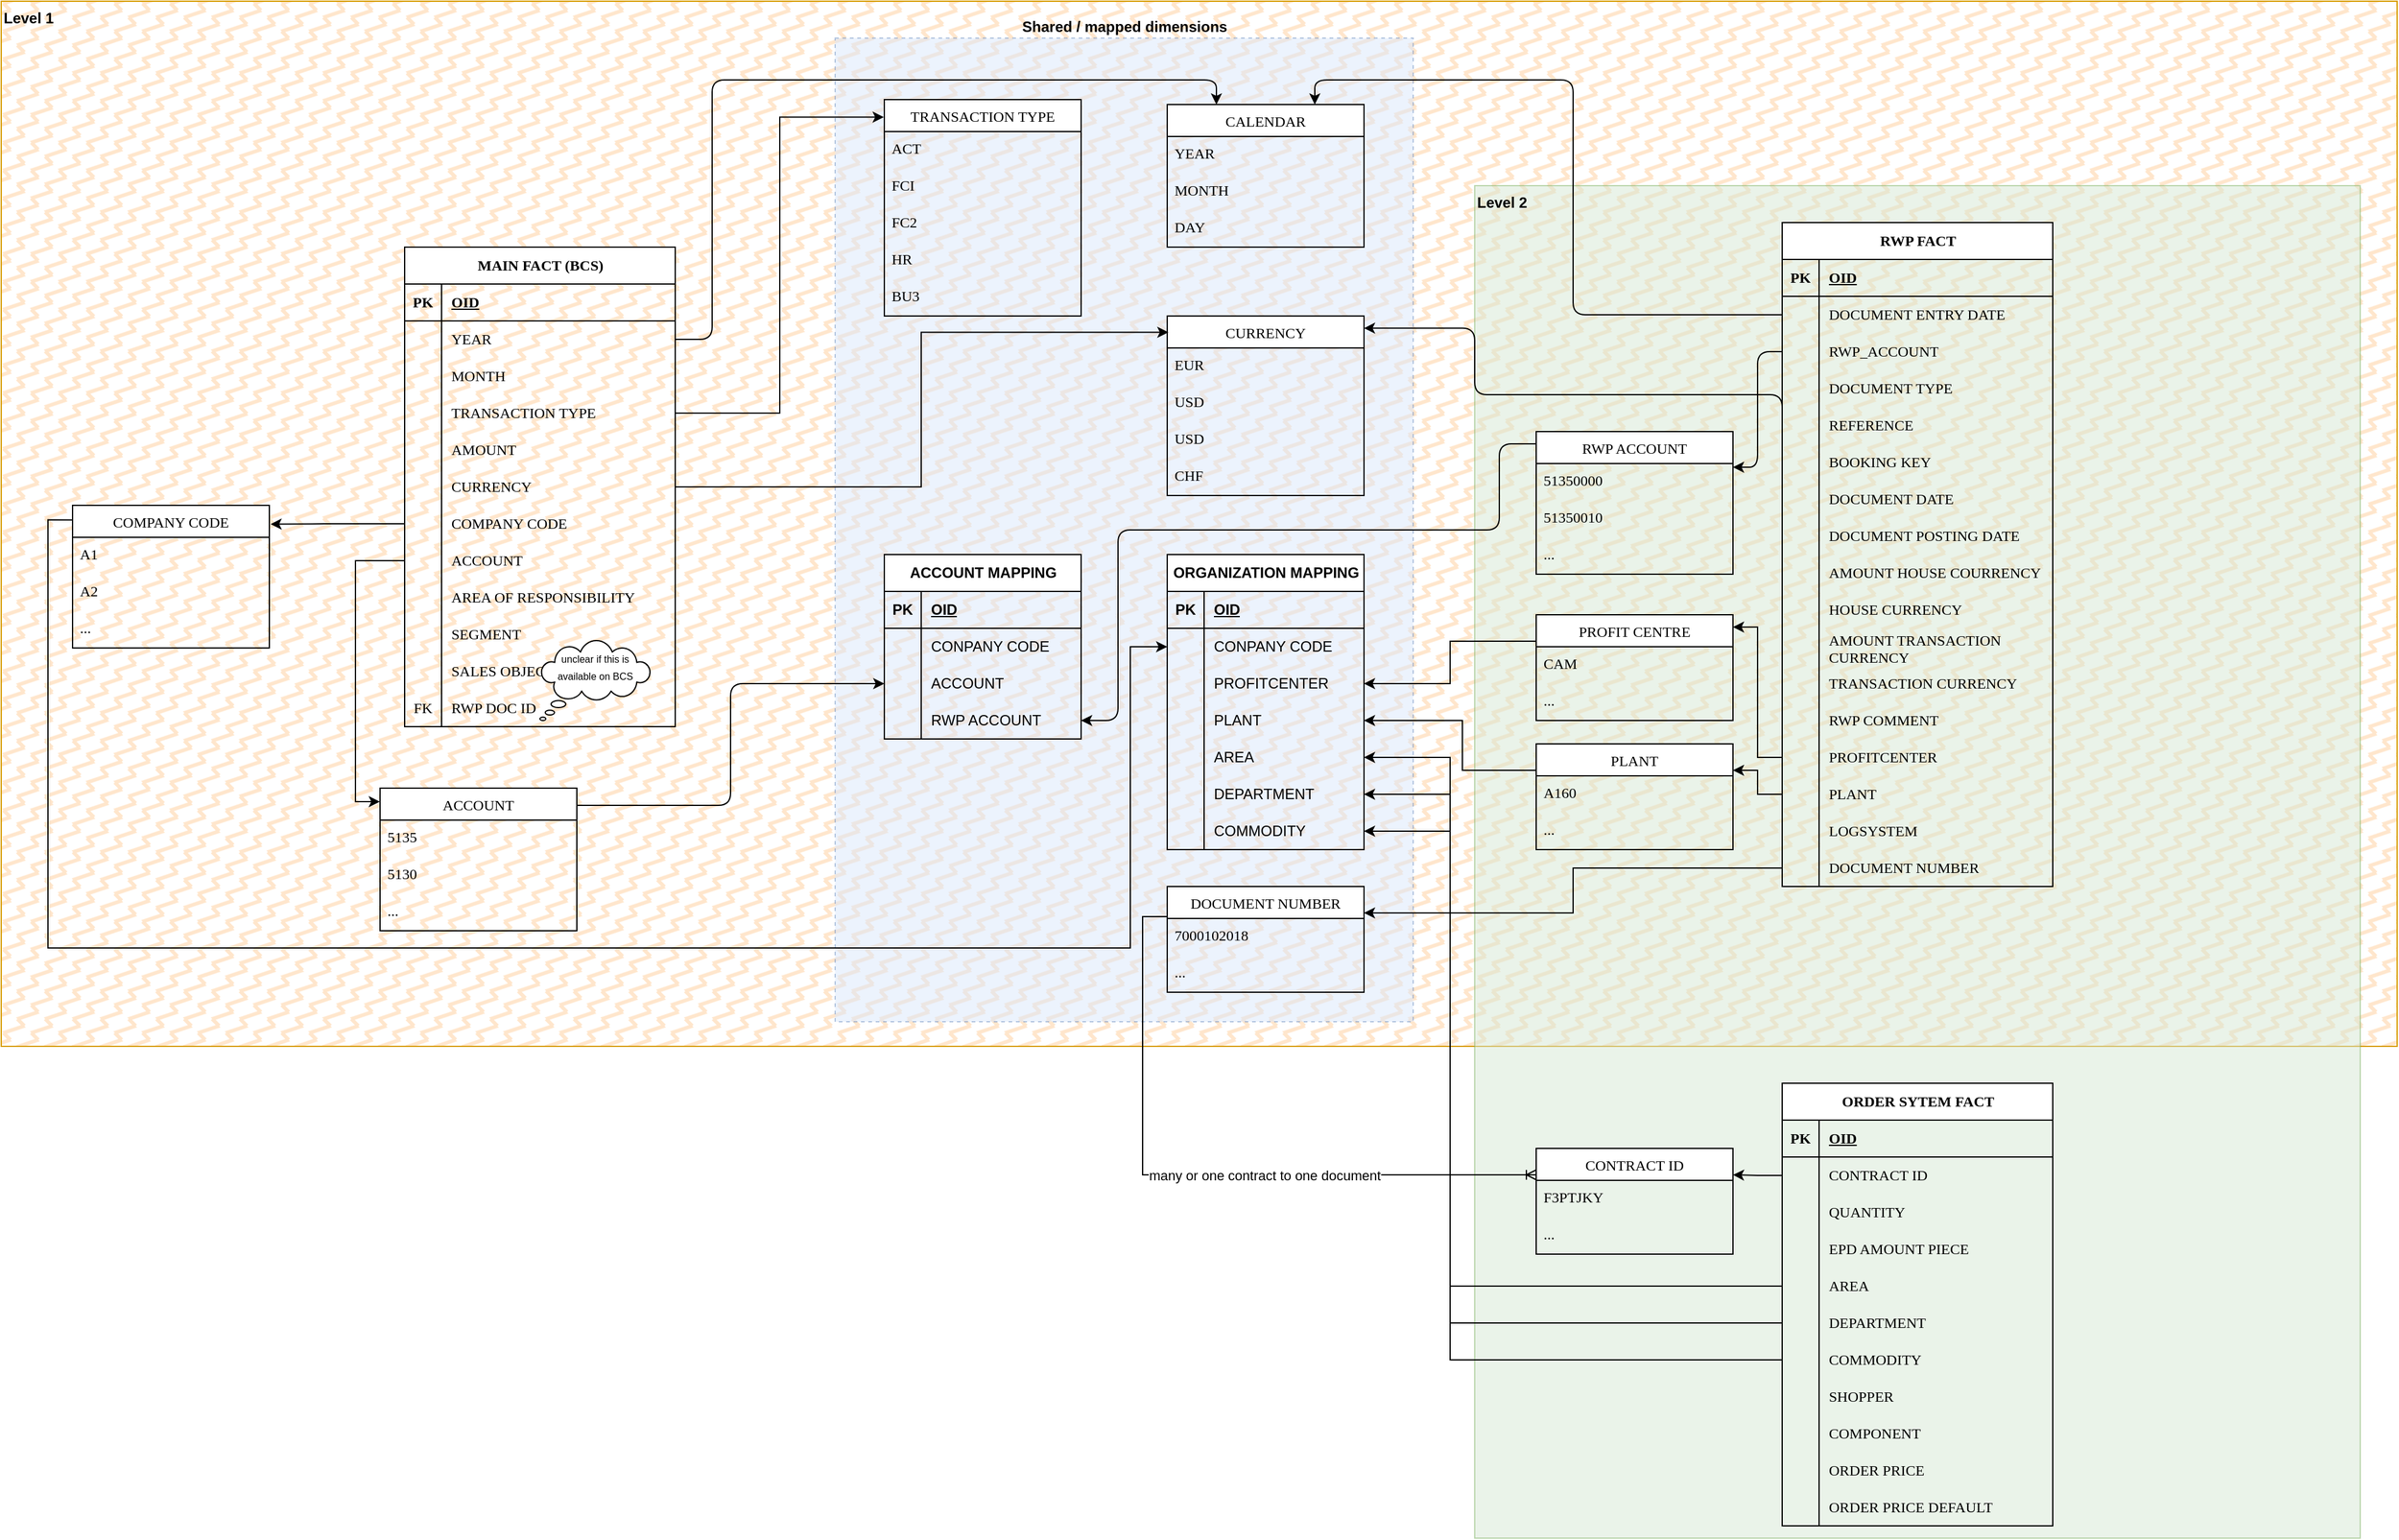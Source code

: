 <mxfile version="22.1.0" type="github">
  <diagram id="C5RBs43oDa-KdzZeNtuy" name="Page-1">
    <mxGraphModel dx="4580" dy="1786" grid="1" gridSize="10" guides="1" tooltips="1" connect="1" arrows="1" fold="1" page="0" pageScale="1" pageWidth="1200" pageHeight="1920" background="none" math="0" shadow="0">
      <root>
        <mxCell id="WIyWlLk6GJQsqaUBKTNV-0" />
        <mxCell id="WIyWlLk6GJQsqaUBKTNV-1" style="" parent="WIyWlLk6GJQsqaUBKTNV-0" />
        <mxCell id="_oeA6yjG19fpGvH1nYoD-0" value="Level 1" style="rounded=0;whiteSpace=wrap;html=1;fillColor=#ffe6cc;strokeColor=#d79b00;fillStyle=zigzag-line;horizontal=1;verticalAlign=top;align=left;fontStyle=1" vertex="1" parent="WIyWlLk6GJQsqaUBKTNV-1">
          <mxGeometry x="-518" y="180" width="1948" height="850" as="geometry" />
        </mxCell>
        <mxCell id="_oeA6yjG19fpGvH1nYoD-3" value="Level 2" style="rounded=0;whiteSpace=wrap;html=1;fillStyle=solid;fillColor=#d5e8d4;strokeColor=#82b366;opacity=50;align=left;horizontal=1;verticalAlign=top;fontStyle=1" vertex="1" parent="WIyWlLk6GJQsqaUBKTNV-1">
          <mxGeometry x="680" y="330" width="720" height="1100" as="geometry" />
        </mxCell>
        <mxCell id="pvqFBjxz9pWPm5oAz4ZP-286" value="Shared / mapped dimensions" style="verticalLabelPosition=top;verticalAlign=bottom;html=1;shape=mxgraph.basic.rect;fillColor2=none;strokeWidth=1;size=20;indent=5;fillColor=#dae8fc;strokeColor=#6c8ebf;dashed=1;shadow=0;opacity=50;horizontal=1;align=center;labelPosition=center;fontStyle=1" parent="WIyWlLk6GJQsqaUBKTNV-1" vertex="1">
          <mxGeometry x="160" y="210" width="470" height="800" as="geometry" />
        </mxCell>
        <mxCell id="pvqFBjxz9pWPm5oAz4ZP-19" value="MAIN FACT (BCS)" style="shape=table;startSize=30;container=1;collapsible=1;childLayout=tableLayout;fixedRows=1;rowLines=0;fontStyle=1;align=center;resizeLast=1;html=1;hachureGap=4;fontFamily=Tahoma;fontSize=12;rounded=0;" parent="WIyWlLk6GJQsqaUBKTNV-1" vertex="1">
          <mxGeometry x="-190" y="380" width="220" height="390" as="geometry" />
        </mxCell>
        <mxCell id="pvqFBjxz9pWPm5oAz4ZP-20" value="" style="shape=tableRow;horizontal=0;startSize=0;swimlaneHead=0;swimlaneBody=0;fillColor=none;collapsible=0;dropTarget=0;points=[[0,0.5],[1,0.5]];portConstraint=eastwest;top=0;left=0;right=0;bottom=1;hachureGap=4;fontFamily=Tahoma;fontSize=12;rounded=0;" parent="pvqFBjxz9pWPm5oAz4ZP-19" vertex="1">
          <mxGeometry y="30" width="220" height="30" as="geometry" />
        </mxCell>
        <mxCell id="pvqFBjxz9pWPm5oAz4ZP-21" value="PK" style="shape=partialRectangle;connectable=0;fillColor=none;top=0;left=0;bottom=0;right=0;fontStyle=1;overflow=hidden;whiteSpace=wrap;html=1;hachureGap=4;fontFamily=Tahoma;fontSize=12;rounded=0;" parent="pvqFBjxz9pWPm5oAz4ZP-20" vertex="1">
          <mxGeometry width="30" height="30" as="geometry">
            <mxRectangle width="30" height="30" as="alternateBounds" />
          </mxGeometry>
        </mxCell>
        <mxCell id="pvqFBjxz9pWPm5oAz4ZP-22" value="OID" style="shape=partialRectangle;connectable=0;fillColor=none;top=0;left=0;bottom=0;right=0;align=left;spacingLeft=6;fontStyle=5;overflow=hidden;whiteSpace=wrap;html=1;hachureGap=4;fontFamily=Tahoma;fontSize=12;rounded=0;" parent="pvqFBjxz9pWPm5oAz4ZP-20" vertex="1">
          <mxGeometry x="30" width="190" height="30" as="geometry">
            <mxRectangle width="190" height="30" as="alternateBounds" />
          </mxGeometry>
        </mxCell>
        <mxCell id="pvqFBjxz9pWPm5oAz4ZP-23" value="" style="shape=tableRow;horizontal=0;startSize=0;swimlaneHead=0;swimlaneBody=0;fillColor=none;collapsible=0;dropTarget=0;points=[[0,0.5],[1,0.5]];portConstraint=eastwest;top=0;left=0;right=0;bottom=0;hachureGap=4;fontFamily=Tahoma;fontSize=12;rounded=0;" parent="pvqFBjxz9pWPm5oAz4ZP-19" vertex="1">
          <mxGeometry y="60" width="220" height="30" as="geometry" />
        </mxCell>
        <mxCell id="pvqFBjxz9pWPm5oAz4ZP-24" value="" style="shape=partialRectangle;connectable=0;fillColor=none;top=0;left=0;bottom=0;right=0;editable=1;overflow=hidden;whiteSpace=wrap;html=1;hachureGap=4;fontFamily=Tahoma;fontSize=12;rounded=0;" parent="pvqFBjxz9pWPm5oAz4ZP-23" vertex="1">
          <mxGeometry width="30" height="30" as="geometry">
            <mxRectangle width="30" height="30" as="alternateBounds" />
          </mxGeometry>
        </mxCell>
        <mxCell id="pvqFBjxz9pWPm5oAz4ZP-25" value="YEAR" style="shape=partialRectangle;connectable=0;fillColor=none;top=0;left=0;bottom=0;right=0;align=left;spacingLeft=6;overflow=hidden;whiteSpace=wrap;html=1;hachureGap=4;fontFamily=Tahoma;fontSize=12;rounded=0;" parent="pvqFBjxz9pWPm5oAz4ZP-23" vertex="1">
          <mxGeometry x="30" width="190" height="30" as="geometry">
            <mxRectangle width="190" height="30" as="alternateBounds" />
          </mxGeometry>
        </mxCell>
        <mxCell id="pvqFBjxz9pWPm5oAz4ZP-26" value="" style="shape=tableRow;horizontal=0;startSize=0;swimlaneHead=0;swimlaneBody=0;fillColor=none;collapsible=0;dropTarget=0;points=[[0,0.5],[1,0.5]];portConstraint=eastwest;top=0;left=0;right=0;bottom=0;hachureGap=4;fontFamily=Tahoma;fontSize=12;rounded=0;" parent="pvqFBjxz9pWPm5oAz4ZP-19" vertex="1">
          <mxGeometry y="90" width="220" height="30" as="geometry" />
        </mxCell>
        <mxCell id="pvqFBjxz9pWPm5oAz4ZP-27" value="" style="shape=partialRectangle;connectable=0;fillColor=none;top=0;left=0;bottom=0;right=0;editable=1;overflow=hidden;whiteSpace=wrap;html=1;hachureGap=4;fontFamily=Tahoma;fontSize=12;rounded=0;" parent="pvqFBjxz9pWPm5oAz4ZP-26" vertex="1">
          <mxGeometry width="30" height="30" as="geometry">
            <mxRectangle width="30" height="30" as="alternateBounds" />
          </mxGeometry>
        </mxCell>
        <mxCell id="pvqFBjxz9pWPm5oAz4ZP-28" value="MONTH" style="shape=partialRectangle;connectable=0;fillColor=none;top=0;left=0;bottom=0;right=0;align=left;spacingLeft=6;overflow=hidden;whiteSpace=wrap;html=1;hachureGap=4;fontFamily=Tahoma;fontSize=12;rounded=0;" parent="pvqFBjxz9pWPm5oAz4ZP-26" vertex="1">
          <mxGeometry x="30" width="190" height="30" as="geometry">
            <mxRectangle width="190" height="30" as="alternateBounds" />
          </mxGeometry>
        </mxCell>
        <mxCell id="pvqFBjxz9pWPm5oAz4ZP-29" value="" style="shape=tableRow;horizontal=0;startSize=0;swimlaneHead=0;swimlaneBody=0;fillColor=none;collapsible=0;dropTarget=0;points=[[0,0.5],[1,0.5]];portConstraint=eastwest;top=0;left=0;right=0;bottom=0;hachureGap=4;fontFamily=Tahoma;fontSize=12;rounded=0;" parent="pvqFBjxz9pWPm5oAz4ZP-19" vertex="1">
          <mxGeometry y="120" width="220" height="30" as="geometry" />
        </mxCell>
        <mxCell id="pvqFBjxz9pWPm5oAz4ZP-30" value="" style="shape=partialRectangle;connectable=0;fillColor=none;top=0;left=0;bottom=0;right=0;editable=1;overflow=hidden;whiteSpace=wrap;html=1;hachureGap=4;fontFamily=Tahoma;fontSize=12;rounded=0;" parent="pvqFBjxz9pWPm5oAz4ZP-29" vertex="1">
          <mxGeometry width="30" height="30" as="geometry">
            <mxRectangle width="30" height="30" as="alternateBounds" />
          </mxGeometry>
        </mxCell>
        <mxCell id="pvqFBjxz9pWPm5oAz4ZP-31" value="TRANSACTION TYPE" style="shape=partialRectangle;connectable=0;fillColor=none;top=0;left=0;bottom=0;right=0;align=left;spacingLeft=6;overflow=hidden;whiteSpace=wrap;html=1;hachureGap=4;fontFamily=Tahoma;fontSize=12;rounded=0;" parent="pvqFBjxz9pWPm5oAz4ZP-29" vertex="1">
          <mxGeometry x="30" width="190" height="30" as="geometry">
            <mxRectangle width="190" height="30" as="alternateBounds" />
          </mxGeometry>
        </mxCell>
        <mxCell id="pvqFBjxz9pWPm5oAz4ZP-64" value="" style="shape=tableRow;horizontal=0;startSize=0;swimlaneHead=0;swimlaneBody=0;fillColor=none;collapsible=0;dropTarget=0;points=[[0,0.5],[1,0.5]];portConstraint=eastwest;top=0;left=0;right=0;bottom=0;hachureGap=4;fontFamily=Tahoma;fontSize=12;rounded=0;" parent="pvqFBjxz9pWPm5oAz4ZP-19" vertex="1">
          <mxGeometry y="150" width="220" height="30" as="geometry" />
        </mxCell>
        <mxCell id="pvqFBjxz9pWPm5oAz4ZP-65" value="" style="shape=partialRectangle;connectable=0;fillColor=none;top=0;left=0;bottom=0;right=0;editable=1;overflow=hidden;whiteSpace=wrap;html=1;hachureGap=4;fontFamily=Tahoma;fontSize=12;rounded=0;" parent="pvqFBjxz9pWPm5oAz4ZP-64" vertex="1">
          <mxGeometry width="30" height="30" as="geometry">
            <mxRectangle width="30" height="30" as="alternateBounds" />
          </mxGeometry>
        </mxCell>
        <mxCell id="pvqFBjxz9pWPm5oAz4ZP-66" value="AMOUNT" style="shape=partialRectangle;connectable=0;fillColor=none;top=0;left=0;bottom=0;right=0;align=left;spacingLeft=6;overflow=hidden;whiteSpace=wrap;html=1;hachureGap=4;fontFamily=Tahoma;fontSize=12;rounded=0;" parent="pvqFBjxz9pWPm5oAz4ZP-64" vertex="1">
          <mxGeometry x="30" width="190" height="30" as="geometry">
            <mxRectangle width="190" height="30" as="alternateBounds" />
          </mxGeometry>
        </mxCell>
        <mxCell id="pvqFBjxz9pWPm5oAz4ZP-67" value="" style="shape=tableRow;horizontal=0;startSize=0;swimlaneHead=0;swimlaneBody=0;fillColor=none;collapsible=0;dropTarget=0;points=[[0,0.5],[1,0.5]];portConstraint=eastwest;top=0;left=0;right=0;bottom=0;hachureGap=4;fontFamily=Tahoma;fontSize=12;rounded=0;" parent="pvqFBjxz9pWPm5oAz4ZP-19" vertex="1">
          <mxGeometry y="180" width="220" height="30" as="geometry" />
        </mxCell>
        <mxCell id="pvqFBjxz9pWPm5oAz4ZP-68" value="" style="shape=partialRectangle;connectable=0;fillColor=none;top=0;left=0;bottom=0;right=0;editable=1;overflow=hidden;whiteSpace=wrap;html=1;hachureGap=4;fontFamily=Tahoma;fontSize=12;rounded=0;" parent="pvqFBjxz9pWPm5oAz4ZP-67" vertex="1">
          <mxGeometry width="30" height="30" as="geometry">
            <mxRectangle width="30" height="30" as="alternateBounds" />
          </mxGeometry>
        </mxCell>
        <mxCell id="pvqFBjxz9pWPm5oAz4ZP-69" value="CURRENCY" style="shape=partialRectangle;connectable=0;fillColor=none;top=0;left=0;bottom=0;right=0;align=left;spacingLeft=6;overflow=hidden;whiteSpace=wrap;html=1;hachureGap=4;fontFamily=Tahoma;fontSize=12;rounded=0;" parent="pvqFBjxz9pWPm5oAz4ZP-67" vertex="1">
          <mxGeometry x="30" width="190" height="30" as="geometry">
            <mxRectangle width="190" height="30" as="alternateBounds" />
          </mxGeometry>
        </mxCell>
        <mxCell id="pvqFBjxz9pWPm5oAz4ZP-93" value="" style="shape=tableRow;horizontal=0;startSize=0;swimlaneHead=0;swimlaneBody=0;fillColor=none;collapsible=0;dropTarget=0;points=[[0,0.5],[1,0.5]];portConstraint=eastwest;top=0;left=0;right=0;bottom=0;hachureGap=4;fontFamily=Tahoma;fontSize=12;rounded=0;" parent="pvqFBjxz9pWPm5oAz4ZP-19" vertex="1">
          <mxGeometry y="210" width="220" height="30" as="geometry" />
        </mxCell>
        <mxCell id="pvqFBjxz9pWPm5oAz4ZP-94" value="" style="shape=partialRectangle;connectable=0;fillColor=none;top=0;left=0;bottom=0;right=0;editable=1;overflow=hidden;whiteSpace=wrap;html=1;hachureGap=4;fontFamily=Tahoma;fontSize=12;rounded=0;" parent="pvqFBjxz9pWPm5oAz4ZP-93" vertex="1">
          <mxGeometry width="30" height="30" as="geometry">
            <mxRectangle width="30" height="30" as="alternateBounds" />
          </mxGeometry>
        </mxCell>
        <mxCell id="pvqFBjxz9pWPm5oAz4ZP-95" value="COMPANY CODE" style="shape=partialRectangle;connectable=0;fillColor=none;top=0;left=0;bottom=0;right=0;align=left;spacingLeft=6;overflow=hidden;whiteSpace=wrap;html=1;hachureGap=4;fontFamily=Tahoma;fontSize=12;rounded=0;" parent="pvqFBjxz9pWPm5oAz4ZP-93" vertex="1">
          <mxGeometry x="30" width="190" height="30" as="geometry">
            <mxRectangle width="190" height="30" as="alternateBounds" />
          </mxGeometry>
        </mxCell>
        <mxCell id="pvqFBjxz9pWPm5oAz4ZP-73" value="" style="shape=tableRow;horizontal=0;startSize=0;swimlaneHead=0;swimlaneBody=0;fillColor=none;collapsible=0;dropTarget=0;points=[[0,0.5],[1,0.5]];portConstraint=eastwest;top=0;left=0;right=0;bottom=0;hachureGap=4;fontFamily=Tahoma;fontSize=12;rounded=0;" parent="pvqFBjxz9pWPm5oAz4ZP-19" vertex="1">
          <mxGeometry y="240" width="220" height="30" as="geometry" />
        </mxCell>
        <mxCell id="pvqFBjxz9pWPm5oAz4ZP-74" value="" style="shape=partialRectangle;connectable=0;fillColor=none;top=0;left=0;bottom=0;right=0;editable=1;overflow=hidden;whiteSpace=wrap;html=1;hachureGap=4;fontFamily=Tahoma;fontSize=12;rounded=0;" parent="pvqFBjxz9pWPm5oAz4ZP-73" vertex="1">
          <mxGeometry width="30" height="30" as="geometry">
            <mxRectangle width="30" height="30" as="alternateBounds" />
          </mxGeometry>
        </mxCell>
        <mxCell id="pvqFBjxz9pWPm5oAz4ZP-75" value="ACCOUNT" style="shape=partialRectangle;connectable=0;fillColor=none;top=0;left=0;bottom=0;right=0;align=left;spacingLeft=6;overflow=hidden;whiteSpace=wrap;html=1;hachureGap=4;fontFamily=Tahoma;fontSize=12;rounded=0;" parent="pvqFBjxz9pWPm5oAz4ZP-73" vertex="1">
          <mxGeometry x="30" width="190" height="30" as="geometry">
            <mxRectangle width="190" height="30" as="alternateBounds" />
          </mxGeometry>
        </mxCell>
        <mxCell id="pvqFBjxz9pWPm5oAz4ZP-121" value="" style="shape=tableRow;horizontal=0;startSize=0;swimlaneHead=0;swimlaneBody=0;fillColor=none;collapsible=0;dropTarget=0;points=[[0,0.5],[1,0.5]];portConstraint=eastwest;top=0;left=0;right=0;bottom=0;hachureGap=4;fontFamily=Tahoma;fontSize=12;rounded=0;" parent="pvqFBjxz9pWPm5oAz4ZP-19" vertex="1">
          <mxGeometry y="270" width="220" height="30" as="geometry" />
        </mxCell>
        <mxCell id="pvqFBjxz9pWPm5oAz4ZP-122" value="" style="shape=partialRectangle;connectable=0;fillColor=none;top=0;left=0;bottom=0;right=0;editable=1;overflow=hidden;whiteSpace=wrap;html=1;hachureGap=4;fontFamily=Tahoma;fontSize=12;rounded=0;" parent="pvqFBjxz9pWPm5oAz4ZP-121" vertex="1">
          <mxGeometry width="30" height="30" as="geometry">
            <mxRectangle width="30" height="30" as="alternateBounds" />
          </mxGeometry>
        </mxCell>
        <mxCell id="pvqFBjxz9pWPm5oAz4ZP-123" value="AREA OF RESPONSIBILITY" style="shape=partialRectangle;connectable=0;fillColor=none;top=0;left=0;bottom=0;right=0;align=left;spacingLeft=6;overflow=hidden;whiteSpace=wrap;html=1;hachureGap=4;fontFamily=Tahoma;fontSize=12;rounded=0;" parent="pvqFBjxz9pWPm5oAz4ZP-121" vertex="1">
          <mxGeometry x="30" width="190" height="30" as="geometry">
            <mxRectangle width="190" height="30" as="alternateBounds" />
          </mxGeometry>
        </mxCell>
        <mxCell id="pvqFBjxz9pWPm5oAz4ZP-127" value="" style="shape=tableRow;horizontal=0;startSize=0;swimlaneHead=0;swimlaneBody=0;fillColor=none;collapsible=0;dropTarget=0;points=[[0,0.5],[1,0.5]];portConstraint=eastwest;top=0;left=0;right=0;bottom=0;hachureGap=4;fontFamily=Tahoma;fontSize=12;rounded=0;" parent="pvqFBjxz9pWPm5oAz4ZP-19" vertex="1">
          <mxGeometry y="300" width="220" height="30" as="geometry" />
        </mxCell>
        <mxCell id="pvqFBjxz9pWPm5oAz4ZP-128" value="" style="shape=partialRectangle;connectable=0;fillColor=none;top=0;left=0;bottom=0;right=0;editable=1;overflow=hidden;whiteSpace=wrap;html=1;hachureGap=4;fontFamily=Tahoma;fontSize=12;rounded=0;" parent="pvqFBjxz9pWPm5oAz4ZP-127" vertex="1">
          <mxGeometry width="30" height="30" as="geometry">
            <mxRectangle width="30" height="30" as="alternateBounds" />
          </mxGeometry>
        </mxCell>
        <mxCell id="pvqFBjxz9pWPm5oAz4ZP-129" value="SEGMENT" style="shape=partialRectangle;connectable=0;fillColor=none;top=0;left=0;bottom=0;right=0;align=left;spacingLeft=6;overflow=hidden;whiteSpace=wrap;html=1;hachureGap=4;fontFamily=Tahoma;fontSize=12;rounded=0;" parent="pvqFBjxz9pWPm5oAz4ZP-127" vertex="1">
          <mxGeometry x="30" width="190" height="30" as="geometry">
            <mxRectangle width="190" height="30" as="alternateBounds" />
          </mxGeometry>
        </mxCell>
        <mxCell id="pvqFBjxz9pWPm5oAz4ZP-130" value="" style="shape=tableRow;horizontal=0;startSize=0;swimlaneHead=0;swimlaneBody=0;fillColor=none;collapsible=0;dropTarget=0;points=[[0,0.5],[1,0.5]];portConstraint=eastwest;top=0;left=0;right=0;bottom=0;hachureGap=4;fontFamily=Tahoma;fontSize=12;rounded=0;" parent="pvqFBjxz9pWPm5oAz4ZP-19" vertex="1">
          <mxGeometry y="330" width="220" height="30" as="geometry" />
        </mxCell>
        <mxCell id="pvqFBjxz9pWPm5oAz4ZP-131" value="" style="shape=partialRectangle;connectable=0;fillColor=none;top=0;left=0;bottom=0;right=0;editable=1;overflow=hidden;whiteSpace=wrap;html=1;hachureGap=4;fontFamily=Tahoma;fontSize=12;rounded=0;" parent="pvqFBjxz9pWPm5oAz4ZP-130" vertex="1">
          <mxGeometry width="30" height="30" as="geometry">
            <mxRectangle width="30" height="30" as="alternateBounds" />
          </mxGeometry>
        </mxCell>
        <mxCell id="pvqFBjxz9pWPm5oAz4ZP-132" value="SALES OBJECT" style="shape=partialRectangle;connectable=0;fillColor=none;top=0;left=0;bottom=0;right=0;align=left;spacingLeft=6;overflow=hidden;whiteSpace=wrap;html=1;hachureGap=4;fontFamily=Tahoma;fontSize=12;rounded=0;" parent="pvqFBjxz9pWPm5oAz4ZP-130" vertex="1">
          <mxGeometry x="30" width="190" height="30" as="geometry">
            <mxRectangle width="190" height="30" as="alternateBounds" />
          </mxGeometry>
        </mxCell>
        <mxCell id="pvqFBjxz9pWPm5oAz4ZP-124" value="" style="shape=tableRow;horizontal=0;startSize=0;swimlaneHead=0;swimlaneBody=0;fillColor=none;collapsible=0;dropTarget=0;points=[[0,0.5],[1,0.5]];portConstraint=eastwest;top=0;left=0;right=0;bottom=0;hachureGap=4;fontFamily=Tahoma;fontSize=12;rounded=0;" parent="pvqFBjxz9pWPm5oAz4ZP-19" vertex="1">
          <mxGeometry y="360" width="220" height="30" as="geometry" />
        </mxCell>
        <mxCell id="pvqFBjxz9pWPm5oAz4ZP-125" value="FK" style="shape=partialRectangle;connectable=0;fillColor=none;top=0;left=0;bottom=0;right=0;editable=1;overflow=hidden;whiteSpace=wrap;html=1;hachureGap=4;fontFamily=Tahoma;fontSize=12;rounded=0;" parent="pvqFBjxz9pWPm5oAz4ZP-124" vertex="1">
          <mxGeometry width="30" height="30" as="geometry">
            <mxRectangle width="30" height="30" as="alternateBounds" />
          </mxGeometry>
        </mxCell>
        <mxCell id="pvqFBjxz9pWPm5oAz4ZP-126" value="RWP DOC ID" style="shape=partialRectangle;connectable=0;fillColor=none;top=0;left=0;bottom=0;right=0;align=left;spacingLeft=6;overflow=hidden;whiteSpace=wrap;html=1;hachureGap=4;fontFamily=Tahoma;fontSize=12;rounded=0;" parent="pvqFBjxz9pWPm5oAz4ZP-124" vertex="1">
          <mxGeometry x="30" width="190" height="30" as="geometry">
            <mxRectangle width="190" height="30" as="alternateBounds" />
          </mxGeometry>
        </mxCell>
        <mxCell id="pvqFBjxz9pWPm5oAz4ZP-57" value="TRANSACTION TYPE" style="swimlane;fontStyle=0;childLayout=stackLayout;horizontal=1;startSize=26;horizontalStack=0;resizeParent=1;resizeParentMax=0;resizeLast=0;collapsible=1;marginBottom=0;align=center;fontSize=12;hachureGap=4;fontFamily=Tahoma;rounded=0;" parent="WIyWlLk6GJQsqaUBKTNV-1" vertex="1">
          <mxGeometry x="200" y="260" width="160" height="176" as="geometry" />
        </mxCell>
        <mxCell id="pvqFBjxz9pWPm5oAz4ZP-58" value="ACT" style="text;strokeColor=none;fillColor=none;spacingLeft=4;spacingRight=4;overflow=hidden;rotatable=0;points=[[0,0.5],[1,0.5]];portConstraint=eastwest;fontSize=12;whiteSpace=wrap;html=1;fontFamily=Tahoma;rounded=0;" parent="pvqFBjxz9pWPm5oAz4ZP-57" vertex="1">
          <mxGeometry y="26" width="160" height="30" as="geometry" />
        </mxCell>
        <mxCell id="pvqFBjxz9pWPm5oAz4ZP-59" value="FCI" style="text;strokeColor=none;fillColor=none;spacingLeft=4;spacingRight=4;overflow=hidden;rotatable=0;points=[[0,0.5],[1,0.5]];portConstraint=eastwest;fontSize=12;whiteSpace=wrap;html=1;fontFamily=Tahoma;rounded=0;" parent="pvqFBjxz9pWPm5oAz4ZP-57" vertex="1">
          <mxGeometry y="56" width="160" height="30" as="geometry" />
        </mxCell>
        <mxCell id="pvqFBjxz9pWPm5oAz4ZP-61" value="FC2" style="text;strokeColor=none;fillColor=none;spacingLeft=4;spacingRight=4;overflow=hidden;rotatable=0;points=[[0,0.5],[1,0.5]];portConstraint=eastwest;fontSize=12;whiteSpace=wrap;html=1;fontFamily=Tahoma;rounded=0;" parent="pvqFBjxz9pWPm5oAz4ZP-57" vertex="1">
          <mxGeometry y="86" width="160" height="30" as="geometry" />
        </mxCell>
        <mxCell id="pvqFBjxz9pWPm5oAz4ZP-62" value="HR" style="text;strokeColor=none;fillColor=none;spacingLeft=4;spacingRight=4;overflow=hidden;rotatable=0;points=[[0,0.5],[1,0.5]];portConstraint=eastwest;fontSize=12;whiteSpace=wrap;html=1;fontFamily=Tahoma;rounded=0;" parent="pvqFBjxz9pWPm5oAz4ZP-57" vertex="1">
          <mxGeometry y="116" width="160" height="30" as="geometry" />
        </mxCell>
        <mxCell id="pvqFBjxz9pWPm5oAz4ZP-60" value="BU3" style="text;strokeColor=none;fillColor=none;spacingLeft=4;spacingRight=4;overflow=hidden;rotatable=0;points=[[0,0.5],[1,0.5]];portConstraint=eastwest;fontSize=12;whiteSpace=wrap;html=1;fontFamily=Tahoma;rounded=0;" parent="pvqFBjxz9pWPm5oAz4ZP-57" vertex="1">
          <mxGeometry y="146" width="160" height="30" as="geometry" />
        </mxCell>
        <mxCell id="pvqFBjxz9pWPm5oAz4ZP-63" style="edgeStyle=orthogonalEdgeStyle;rounded=0;hachureGap=4;orthogonalLoop=1;jettySize=auto;html=1;fontFamily=Tahoma;fontSize=12;entryX=-0.003;entryY=0.081;entryDx=0;entryDy=0;entryPerimeter=0;" parent="WIyWlLk6GJQsqaUBKTNV-1" source="pvqFBjxz9pWPm5oAz4ZP-29" target="pvqFBjxz9pWPm5oAz4ZP-57" edge="1">
          <mxGeometry relative="1" as="geometry">
            <mxPoint x="220" y="210" as="targetPoint" />
          </mxGeometry>
        </mxCell>
        <mxCell id="pvqFBjxz9pWPm5oAz4ZP-82" value="ACCOUNT" style="swimlane;fontStyle=0;childLayout=stackLayout;horizontal=1;startSize=26;horizontalStack=0;resizeParent=1;resizeParentMax=0;resizeLast=0;collapsible=1;marginBottom=0;align=center;fontSize=12;hachureGap=4;fontFamily=Tahoma;rounded=0;" parent="WIyWlLk6GJQsqaUBKTNV-1" vertex="1">
          <mxGeometry x="-210" y="820" width="160" height="116" as="geometry" />
        </mxCell>
        <mxCell id="pvqFBjxz9pWPm5oAz4ZP-83" value="5135" style="text;strokeColor=none;fillColor=none;spacingLeft=4;spacingRight=4;overflow=hidden;rotatable=0;points=[[0,0.5],[1,0.5]];portConstraint=eastwest;fontSize=12;whiteSpace=wrap;html=1;fontFamily=Tahoma;rounded=0;" parent="pvqFBjxz9pWPm5oAz4ZP-82" vertex="1">
          <mxGeometry y="26" width="160" height="30" as="geometry" />
        </mxCell>
        <mxCell id="pvqFBjxz9pWPm5oAz4ZP-84" value="5130" style="text;strokeColor=none;fillColor=none;spacingLeft=4;spacingRight=4;overflow=hidden;rotatable=0;points=[[0,0.5],[1,0.5]];portConstraint=eastwest;fontSize=12;whiteSpace=wrap;html=1;fontFamily=Tahoma;rounded=0;" parent="pvqFBjxz9pWPm5oAz4ZP-82" vertex="1">
          <mxGeometry y="56" width="160" height="30" as="geometry" />
        </mxCell>
        <mxCell id="pvqFBjxz9pWPm5oAz4ZP-85" value="..." style="text;strokeColor=none;fillColor=none;spacingLeft=4;spacingRight=4;overflow=hidden;rotatable=0;points=[[0,0.5],[1,0.5]];portConstraint=eastwest;fontSize=12;whiteSpace=wrap;html=1;fontFamily=Tahoma;rounded=0;" parent="pvqFBjxz9pWPm5oAz4ZP-82" vertex="1">
          <mxGeometry y="86" width="160" height="30" as="geometry" />
        </mxCell>
        <mxCell id="pvqFBjxz9pWPm5oAz4ZP-86" style="edgeStyle=orthogonalEdgeStyle;rounded=0;hachureGap=4;orthogonalLoop=1;jettySize=auto;html=1;exitX=0;exitY=0.5;exitDx=0;exitDy=0;fontFamily=Tahoma;fontSize=12;entryX=-0.001;entryY=0.095;entryDx=0;entryDy=0;entryPerimeter=0;" parent="WIyWlLk6GJQsqaUBKTNV-1" source="pvqFBjxz9pWPm5oAz4ZP-73" target="pvqFBjxz9pWPm5oAz4ZP-82" edge="1">
          <mxGeometry relative="1" as="geometry">
            <mxPoint x="160" y="480" as="targetPoint" />
          </mxGeometry>
        </mxCell>
        <mxCell id="pvqFBjxz9pWPm5oAz4ZP-87" value="CURRENCY" style="swimlane;fontStyle=0;childLayout=stackLayout;horizontal=1;startSize=26;horizontalStack=0;resizeParent=1;resizeParentMax=0;resizeLast=0;collapsible=1;marginBottom=0;align=center;fontSize=12;hachureGap=4;fontFamily=Tahoma;rounded=0;" parent="WIyWlLk6GJQsqaUBKTNV-1" vertex="1">
          <mxGeometry x="430" y="436" width="160" height="146" as="geometry" />
        </mxCell>
        <mxCell id="pvqFBjxz9pWPm5oAz4ZP-88" value="EUR" style="text;strokeColor=none;fillColor=none;spacingLeft=4;spacingRight=4;overflow=hidden;rotatable=0;points=[[0,0.5],[1,0.5]];portConstraint=eastwest;fontSize=12;whiteSpace=wrap;html=1;fontFamily=Tahoma;rounded=0;" parent="pvqFBjxz9pWPm5oAz4ZP-87" vertex="1">
          <mxGeometry y="26" width="160" height="30" as="geometry" />
        </mxCell>
        <mxCell id="pvqFBjxz9pWPm5oAz4ZP-91" value="USD" style="text;strokeColor=none;fillColor=none;spacingLeft=4;spacingRight=4;overflow=hidden;rotatable=0;points=[[0,0.5],[1,0.5]];portConstraint=eastwest;fontSize=12;whiteSpace=wrap;html=1;fontFamily=Tahoma;rounded=0;" parent="pvqFBjxz9pWPm5oAz4ZP-87" vertex="1">
          <mxGeometry y="56" width="160" height="30" as="geometry" />
        </mxCell>
        <mxCell id="pvqFBjxz9pWPm5oAz4ZP-89" value="USD" style="text;strokeColor=none;fillColor=none;spacingLeft=4;spacingRight=4;overflow=hidden;rotatable=0;points=[[0,0.5],[1,0.5]];portConstraint=eastwest;fontSize=12;whiteSpace=wrap;html=1;fontFamily=Tahoma;rounded=0;" parent="pvqFBjxz9pWPm5oAz4ZP-87" vertex="1">
          <mxGeometry y="86" width="160" height="30" as="geometry" />
        </mxCell>
        <mxCell id="pvqFBjxz9pWPm5oAz4ZP-90" value="CHF" style="text;strokeColor=none;fillColor=none;spacingLeft=4;spacingRight=4;overflow=hidden;rotatable=0;points=[[0,0.5],[1,0.5]];portConstraint=eastwest;fontSize=12;whiteSpace=wrap;html=1;fontFamily=Tahoma;rounded=0;" parent="pvqFBjxz9pWPm5oAz4ZP-87" vertex="1">
          <mxGeometry y="116" width="160" height="30" as="geometry" />
        </mxCell>
        <mxCell id="pvqFBjxz9pWPm5oAz4ZP-92" style="edgeStyle=orthogonalEdgeStyle;orthogonalLoop=1;jettySize=auto;html=1;entryX=0.006;entryY=0.091;entryDx=0;entryDy=0;entryPerimeter=0;rounded=0;fontFamily=Tahoma;fontSize=12;" parent="WIyWlLk6GJQsqaUBKTNV-1" source="pvqFBjxz9pWPm5oAz4ZP-67" target="pvqFBjxz9pWPm5oAz4ZP-87" edge="1">
          <mxGeometry relative="1" as="geometry" />
        </mxCell>
        <mxCell id="pvqFBjxz9pWPm5oAz4ZP-133" value="COMPANY CODE" style="swimlane;fontStyle=0;childLayout=stackLayout;horizontal=1;startSize=26;horizontalStack=0;resizeParent=1;resizeParentMax=0;resizeLast=0;collapsible=1;marginBottom=0;align=center;fontSize=12;hachureGap=4;fontFamily=Tahoma;rounded=0;" parent="WIyWlLk6GJQsqaUBKTNV-1" vertex="1">
          <mxGeometry x="-460" y="590" width="160" height="116" as="geometry" />
        </mxCell>
        <mxCell id="pvqFBjxz9pWPm5oAz4ZP-134" value="A1" style="text;strokeColor=none;fillColor=none;spacingLeft=4;spacingRight=4;overflow=hidden;rotatable=0;points=[[0,0.5],[1,0.5]];portConstraint=eastwest;fontSize=12;whiteSpace=wrap;html=1;fontFamily=Tahoma;rounded=0;" parent="pvqFBjxz9pWPm5oAz4ZP-133" vertex="1">
          <mxGeometry y="26" width="160" height="30" as="geometry" />
        </mxCell>
        <mxCell id="pvqFBjxz9pWPm5oAz4ZP-135" value="A2" style="text;strokeColor=none;fillColor=none;spacingLeft=4;spacingRight=4;overflow=hidden;rotatable=0;points=[[0,0.5],[1,0.5]];portConstraint=eastwest;fontSize=12;whiteSpace=wrap;html=1;fontFamily=Tahoma;rounded=0;" parent="pvqFBjxz9pWPm5oAz4ZP-133" vertex="1">
          <mxGeometry y="56" width="160" height="30" as="geometry" />
        </mxCell>
        <mxCell id="pvqFBjxz9pWPm5oAz4ZP-136" value="..." style="text;strokeColor=none;fillColor=none;spacingLeft=4;spacingRight=4;overflow=hidden;rotatable=0;points=[[0,0.5],[1,0.5]];portConstraint=eastwest;fontSize=12;whiteSpace=wrap;html=1;fontFamily=Tahoma;rounded=0;" parent="pvqFBjxz9pWPm5oAz4ZP-133" vertex="1">
          <mxGeometry y="86" width="160" height="30" as="geometry" />
        </mxCell>
        <mxCell id="pvqFBjxz9pWPm5oAz4ZP-139" style="edgeStyle=orthogonalEdgeStyle;orthogonalLoop=1;jettySize=auto;html=1;exitX=0;exitY=0.5;exitDx=0;exitDy=0;entryX=1.006;entryY=0.132;entryDx=0;entryDy=0;entryPerimeter=0;fontFamily=Tahoma;fontSize=12;" parent="WIyWlLk6GJQsqaUBKTNV-1" source="pvqFBjxz9pWPm5oAz4ZP-93" target="pvqFBjxz9pWPm5oAz4ZP-133" edge="1">
          <mxGeometry relative="1" as="geometry" />
        </mxCell>
        <mxCell id="pvqFBjxz9pWPm5oAz4ZP-219" value="&lt;font style=&quot;font-size: 8px;&quot;&gt;unclear if this is available on BCS&lt;/font&gt;" style="whiteSpace=wrap;html=1;shape=mxgraph.basic.cloud_callout;align=center;verticalAlign=top;" parent="WIyWlLk6GJQsqaUBKTNV-1" vertex="1">
          <mxGeometry x="-80" y="700" width="90" height="65" as="geometry" />
        </mxCell>
        <mxCell id="pvqFBjxz9pWPm5oAz4ZP-257" style="edgeStyle=orthogonalEdgeStyle;orthogonalLoop=1;jettySize=auto;html=1;exitX=0;exitY=0.086;exitDx=0;exitDy=0;entryX=1;entryY=0.5;entryDx=0;entryDy=0;exitPerimeter=0;" parent="WIyWlLk6GJQsqaUBKTNV-1" source="pvqFBjxz9pWPm5oAz4ZP-253" target="pvqFBjxz9pWPm5oAz4ZP-241" edge="1">
          <mxGeometry relative="1" as="geometry">
            <mxPoint x="750" y="1180" as="sourcePoint" />
            <Array as="points">
              <mxPoint x="700" y="540" />
              <mxPoint x="700" y="610" />
              <mxPoint x="390" y="610" />
              <mxPoint x="390" y="765" />
            </Array>
          </mxGeometry>
        </mxCell>
        <mxCell id="pvqFBjxz9pWPm5oAz4ZP-221" style="edgeStyle=orthogonalEdgeStyle;orthogonalLoop=1;jettySize=auto;html=1;exitX=0;exitY=0.5;exitDx=0;exitDy=0;entryX=1;entryY=0.25;entryDx=0;entryDy=0;" parent="WIyWlLk6GJQsqaUBKTNV-1" source="pvqFBjxz9pWPm5oAz4ZP-144" target="pvqFBjxz9pWPm5oAz4ZP-253" edge="1">
          <mxGeometry relative="1" as="geometry">
            <mxPoint x="1170" y="1170" as="targetPoint" />
          </mxGeometry>
        </mxCell>
        <mxCell id="pvqFBjxz9pWPm5oAz4ZP-234" value="ACCOUNT MAPPING" style="shape=table;startSize=30;container=1;collapsible=1;childLayout=tableLayout;fixedRows=1;rowLines=0;fontStyle=1;align=center;resizeLast=1;html=1;" parent="WIyWlLk6GJQsqaUBKTNV-1" vertex="1">
          <mxGeometry x="200" y="630" width="160" height="150" as="geometry" />
        </mxCell>
        <mxCell id="pvqFBjxz9pWPm5oAz4ZP-235" value="" style="shape=tableRow;horizontal=0;startSize=0;swimlaneHead=0;swimlaneBody=0;fillColor=none;collapsible=0;dropTarget=0;points=[[0,0.5],[1,0.5]];portConstraint=eastwest;top=0;left=0;right=0;bottom=1;" parent="pvqFBjxz9pWPm5oAz4ZP-234" vertex="1">
          <mxGeometry y="30" width="160" height="30" as="geometry" />
        </mxCell>
        <mxCell id="pvqFBjxz9pWPm5oAz4ZP-236" value="PK" style="shape=partialRectangle;connectable=0;fillColor=none;top=0;left=0;bottom=0;right=0;fontStyle=1;overflow=hidden;whiteSpace=wrap;html=1;" parent="pvqFBjxz9pWPm5oAz4ZP-235" vertex="1">
          <mxGeometry width="30" height="30" as="geometry">
            <mxRectangle width="30" height="30" as="alternateBounds" />
          </mxGeometry>
        </mxCell>
        <mxCell id="pvqFBjxz9pWPm5oAz4ZP-237" value="OID" style="shape=partialRectangle;connectable=0;fillColor=none;top=0;left=0;bottom=0;right=0;align=left;spacingLeft=6;fontStyle=5;overflow=hidden;whiteSpace=wrap;html=1;" parent="pvqFBjxz9pWPm5oAz4ZP-235" vertex="1">
          <mxGeometry x="30" width="130" height="30" as="geometry">
            <mxRectangle width="130" height="30" as="alternateBounds" />
          </mxGeometry>
        </mxCell>
        <mxCell id="pvqFBjxz9pWPm5oAz4ZP-244" value="" style="shape=tableRow;horizontal=0;startSize=0;swimlaneHead=0;swimlaneBody=0;fillColor=none;collapsible=0;dropTarget=0;points=[[0,0.5],[1,0.5]];portConstraint=eastwest;top=0;left=0;right=0;bottom=0;" parent="pvqFBjxz9pWPm5oAz4ZP-234" vertex="1">
          <mxGeometry y="60" width="160" height="30" as="geometry" />
        </mxCell>
        <mxCell id="pvqFBjxz9pWPm5oAz4ZP-245" value="" style="shape=partialRectangle;connectable=0;fillColor=none;top=0;left=0;bottom=0;right=0;editable=1;overflow=hidden;whiteSpace=wrap;html=1;" parent="pvqFBjxz9pWPm5oAz4ZP-244" vertex="1">
          <mxGeometry width="30" height="30" as="geometry">
            <mxRectangle width="30" height="30" as="alternateBounds" />
          </mxGeometry>
        </mxCell>
        <mxCell id="pvqFBjxz9pWPm5oAz4ZP-246" value="CONPANY CODE" style="shape=partialRectangle;connectable=0;fillColor=none;top=0;left=0;bottom=0;right=0;align=left;spacingLeft=6;overflow=hidden;whiteSpace=wrap;html=1;" parent="pvqFBjxz9pWPm5oAz4ZP-244" vertex="1">
          <mxGeometry x="30" width="130" height="30" as="geometry">
            <mxRectangle width="130" height="30" as="alternateBounds" />
          </mxGeometry>
        </mxCell>
        <mxCell id="pvqFBjxz9pWPm5oAz4ZP-238" value="" style="shape=tableRow;horizontal=0;startSize=0;swimlaneHead=0;swimlaneBody=0;fillColor=none;collapsible=0;dropTarget=0;points=[[0,0.5],[1,0.5]];portConstraint=eastwest;top=0;left=0;right=0;bottom=0;" parent="pvqFBjxz9pWPm5oAz4ZP-234" vertex="1">
          <mxGeometry y="90" width="160" height="30" as="geometry" />
        </mxCell>
        <mxCell id="pvqFBjxz9pWPm5oAz4ZP-239" value="" style="shape=partialRectangle;connectable=0;fillColor=none;top=0;left=0;bottom=0;right=0;editable=1;overflow=hidden;whiteSpace=wrap;html=1;" parent="pvqFBjxz9pWPm5oAz4ZP-238" vertex="1">
          <mxGeometry width="30" height="30" as="geometry">
            <mxRectangle width="30" height="30" as="alternateBounds" />
          </mxGeometry>
        </mxCell>
        <mxCell id="pvqFBjxz9pWPm5oAz4ZP-240" value="ACCOUNT" style="shape=partialRectangle;connectable=0;fillColor=none;top=0;left=0;bottom=0;right=0;align=left;spacingLeft=6;overflow=hidden;whiteSpace=wrap;html=1;" parent="pvqFBjxz9pWPm5oAz4ZP-238" vertex="1">
          <mxGeometry x="30" width="130" height="30" as="geometry">
            <mxRectangle width="130" height="30" as="alternateBounds" />
          </mxGeometry>
        </mxCell>
        <mxCell id="pvqFBjxz9pWPm5oAz4ZP-241" value="" style="shape=tableRow;horizontal=0;startSize=0;swimlaneHead=0;swimlaneBody=0;fillColor=none;collapsible=0;dropTarget=0;points=[[0,0.5],[1,0.5]];portConstraint=eastwest;top=0;left=0;right=0;bottom=0;" parent="pvqFBjxz9pWPm5oAz4ZP-234" vertex="1">
          <mxGeometry y="120" width="160" height="30" as="geometry" />
        </mxCell>
        <mxCell id="pvqFBjxz9pWPm5oAz4ZP-242" value="" style="shape=partialRectangle;connectable=0;fillColor=none;top=0;left=0;bottom=0;right=0;editable=1;overflow=hidden;whiteSpace=wrap;html=1;" parent="pvqFBjxz9pWPm5oAz4ZP-241" vertex="1">
          <mxGeometry width="30" height="30" as="geometry">
            <mxRectangle width="30" height="30" as="alternateBounds" />
          </mxGeometry>
        </mxCell>
        <mxCell id="pvqFBjxz9pWPm5oAz4ZP-243" value="RWP ACCOUNT" style="shape=partialRectangle;connectable=0;fillColor=none;top=0;left=0;bottom=0;right=0;align=left;spacingLeft=6;overflow=hidden;whiteSpace=wrap;html=1;" parent="pvqFBjxz9pWPm5oAz4ZP-241" vertex="1">
          <mxGeometry x="30" width="130" height="30" as="geometry">
            <mxRectangle width="130" height="30" as="alternateBounds" />
          </mxGeometry>
        </mxCell>
        <mxCell id="pvqFBjxz9pWPm5oAz4ZP-249" style="edgeStyle=orthogonalEdgeStyle;orthogonalLoop=1;jettySize=auto;html=1;exitX=1.002;exitY=0.121;exitDx=0;exitDy=0;entryX=0;entryY=0.5;entryDx=0;entryDy=0;exitPerimeter=0;" parent="WIyWlLk6GJQsqaUBKTNV-1" source="pvqFBjxz9pWPm5oAz4ZP-82" target="pvqFBjxz9pWPm5oAz4ZP-238" edge="1">
          <mxGeometry relative="1" as="geometry" />
        </mxCell>
        <mxCell id="pvqFBjxz9pWPm5oAz4ZP-251" style="edgeStyle=orthogonalEdgeStyle;orthogonalLoop=1;jettySize=auto;html=1;exitX=0;exitY=0.5;exitDx=0;exitDy=0;entryX=1;entryY=0.068;entryDx=0;entryDy=0;entryPerimeter=0;" parent="WIyWlLk6GJQsqaUBKTNV-1" source="pvqFBjxz9pWPm5oAz4ZP-174" target="pvqFBjxz9pWPm5oAz4ZP-87" edge="1">
          <mxGeometry relative="1" as="geometry">
            <mxPoint x="640" y="540" as="targetPoint" />
            <Array as="points">
              <mxPoint x="680" y="500" />
            </Array>
          </mxGeometry>
        </mxCell>
        <mxCell id="pvqFBjxz9pWPm5oAz4ZP-253" value="RWP ACCOUNT" style="swimlane;fontStyle=0;childLayout=stackLayout;horizontal=1;startSize=26;horizontalStack=0;resizeParent=1;resizeParentMax=0;resizeLast=0;collapsible=1;marginBottom=0;align=center;fontSize=12;hachureGap=4;fontFamily=Tahoma;rounded=0;" parent="WIyWlLk6GJQsqaUBKTNV-1" vertex="1">
          <mxGeometry x="730" y="530" width="160" height="116" as="geometry" />
        </mxCell>
        <mxCell id="pvqFBjxz9pWPm5oAz4ZP-254" value="51350000" style="text;strokeColor=none;fillColor=none;spacingLeft=4;spacingRight=4;overflow=hidden;rotatable=0;points=[[0,0.5],[1,0.5]];portConstraint=eastwest;fontSize=12;whiteSpace=wrap;html=1;fontFamily=Tahoma;rounded=0;" parent="pvqFBjxz9pWPm5oAz4ZP-253" vertex="1">
          <mxGeometry y="26" width="160" height="30" as="geometry" />
        </mxCell>
        <mxCell id="pvqFBjxz9pWPm5oAz4ZP-255" value="51350010" style="text;strokeColor=none;fillColor=none;spacingLeft=4;spacingRight=4;overflow=hidden;rotatable=0;points=[[0,0.5],[1,0.5]];portConstraint=eastwest;fontSize=12;whiteSpace=wrap;html=1;fontFamily=Tahoma;rounded=0;" parent="pvqFBjxz9pWPm5oAz4ZP-253" vertex="1">
          <mxGeometry y="56" width="160" height="30" as="geometry" />
        </mxCell>
        <mxCell id="pvqFBjxz9pWPm5oAz4ZP-256" value="..." style="text;strokeColor=none;fillColor=none;spacingLeft=4;spacingRight=4;overflow=hidden;rotatable=0;points=[[0,0.5],[1,0.5]];portConstraint=eastwest;fontSize=12;whiteSpace=wrap;html=1;fontFamily=Tahoma;rounded=0;" parent="pvqFBjxz9pWPm5oAz4ZP-253" vertex="1">
          <mxGeometry y="86" width="160" height="30" as="geometry" />
        </mxCell>
        <mxCell id="pvqFBjxz9pWPm5oAz4ZP-258" value="CALENDAR" style="swimlane;fontStyle=0;childLayout=stackLayout;horizontal=1;startSize=26;horizontalStack=0;resizeParent=1;resizeParentMax=0;resizeLast=0;collapsible=1;marginBottom=0;align=center;fontSize=12;hachureGap=4;fontFamily=Tahoma;rounded=0;" parent="WIyWlLk6GJQsqaUBKTNV-1" vertex="1">
          <mxGeometry x="430" y="264" width="160" height="116" as="geometry" />
        </mxCell>
        <mxCell id="pvqFBjxz9pWPm5oAz4ZP-259" value="YEAR" style="text;strokeColor=none;fillColor=none;spacingLeft=4;spacingRight=4;overflow=hidden;rotatable=0;points=[[0,0.5],[1,0.5]];portConstraint=eastwest;fontSize=12;whiteSpace=wrap;html=1;fontFamily=Tahoma;rounded=0;" parent="pvqFBjxz9pWPm5oAz4ZP-258" vertex="1">
          <mxGeometry y="26" width="160" height="30" as="geometry" />
        </mxCell>
        <mxCell id="pvqFBjxz9pWPm5oAz4ZP-260" value="MONTH" style="text;strokeColor=none;fillColor=none;spacingLeft=4;spacingRight=4;overflow=hidden;rotatable=0;points=[[0,0.5],[1,0.5]];portConstraint=eastwest;fontSize=12;whiteSpace=wrap;html=1;fontFamily=Tahoma;rounded=0;" parent="pvqFBjxz9pWPm5oAz4ZP-258" vertex="1">
          <mxGeometry y="56" width="160" height="30" as="geometry" />
        </mxCell>
        <mxCell id="pvqFBjxz9pWPm5oAz4ZP-261" value="DAY" style="text;strokeColor=none;fillColor=none;spacingLeft=4;spacingRight=4;overflow=hidden;rotatable=0;points=[[0,0.5],[1,0.5]];portConstraint=eastwest;fontSize=12;whiteSpace=wrap;html=1;fontFamily=Tahoma;rounded=0;" parent="pvqFBjxz9pWPm5oAz4ZP-258" vertex="1">
          <mxGeometry y="86" width="160" height="30" as="geometry" />
        </mxCell>
        <mxCell id="pvqFBjxz9pWPm5oAz4ZP-265" style="edgeStyle=orthogonalEdgeStyle;orthogonalLoop=1;jettySize=auto;html=1;exitX=1;exitY=0.5;exitDx=0;exitDy=0;entryX=0.25;entryY=0;entryDx=0;entryDy=0;" parent="WIyWlLk6GJQsqaUBKTNV-1" source="pvqFBjxz9pWPm5oAz4ZP-23" target="pvqFBjxz9pWPm5oAz4ZP-258" edge="1">
          <mxGeometry relative="1" as="geometry">
            <Array as="points">
              <mxPoint x="60" y="455" />
              <mxPoint x="60" y="244" />
              <mxPoint x="470" y="244" />
            </Array>
          </mxGeometry>
        </mxCell>
        <mxCell id="pvqFBjxz9pWPm5oAz4ZP-267" style="edgeStyle=orthogonalEdgeStyle;orthogonalLoop=1;jettySize=auto;html=1;exitX=0;exitY=0.5;exitDx=0;exitDy=0;entryX=0.75;entryY=0;entryDx=0;entryDy=0;" parent="WIyWlLk6GJQsqaUBKTNV-1" source="pvqFBjxz9pWPm5oAz4ZP-162" target="pvqFBjxz9pWPm5oAz4ZP-258" edge="1">
          <mxGeometry relative="1" as="geometry" />
        </mxCell>
        <mxCell id="pvqFBjxz9pWPm5oAz4ZP-270" value="ORGANIZATION MAPPING" style="shape=table;startSize=30;container=1;collapsible=1;childLayout=tableLayout;fixedRows=1;rowLines=0;fontStyle=1;align=center;resizeLast=1;html=1;" parent="WIyWlLk6GJQsqaUBKTNV-1" vertex="1">
          <mxGeometry x="430" y="630" width="160" height="240" as="geometry" />
        </mxCell>
        <mxCell id="pvqFBjxz9pWPm5oAz4ZP-271" value="" style="shape=tableRow;horizontal=0;startSize=0;swimlaneHead=0;swimlaneBody=0;fillColor=none;collapsible=0;dropTarget=0;points=[[0,0.5],[1,0.5]];portConstraint=eastwest;top=0;left=0;right=0;bottom=1;" parent="pvqFBjxz9pWPm5oAz4ZP-270" vertex="1">
          <mxGeometry y="30" width="160" height="30" as="geometry" />
        </mxCell>
        <mxCell id="pvqFBjxz9pWPm5oAz4ZP-272" value="PK" style="shape=partialRectangle;connectable=0;fillColor=none;top=0;left=0;bottom=0;right=0;fontStyle=1;overflow=hidden;whiteSpace=wrap;html=1;" parent="pvqFBjxz9pWPm5oAz4ZP-271" vertex="1">
          <mxGeometry width="30" height="30" as="geometry">
            <mxRectangle width="30" height="30" as="alternateBounds" />
          </mxGeometry>
        </mxCell>
        <mxCell id="pvqFBjxz9pWPm5oAz4ZP-273" value="OID" style="shape=partialRectangle;connectable=0;fillColor=none;top=0;left=0;bottom=0;right=0;align=left;spacingLeft=6;fontStyle=5;overflow=hidden;whiteSpace=wrap;html=1;" parent="pvqFBjxz9pWPm5oAz4ZP-271" vertex="1">
          <mxGeometry x="30" width="130" height="30" as="geometry">
            <mxRectangle width="130" height="30" as="alternateBounds" />
          </mxGeometry>
        </mxCell>
        <mxCell id="pvqFBjxz9pWPm5oAz4ZP-274" value="" style="shape=tableRow;horizontal=0;startSize=0;swimlaneHead=0;swimlaneBody=0;fillColor=none;collapsible=0;dropTarget=0;points=[[0,0.5],[1,0.5]];portConstraint=eastwest;top=0;left=0;right=0;bottom=0;" parent="pvqFBjxz9pWPm5oAz4ZP-270" vertex="1">
          <mxGeometry y="60" width="160" height="30" as="geometry" />
        </mxCell>
        <mxCell id="pvqFBjxz9pWPm5oAz4ZP-275" value="" style="shape=partialRectangle;connectable=0;fillColor=none;top=0;left=0;bottom=0;right=0;editable=1;overflow=hidden;whiteSpace=wrap;html=1;" parent="pvqFBjxz9pWPm5oAz4ZP-274" vertex="1">
          <mxGeometry width="30" height="30" as="geometry">
            <mxRectangle width="30" height="30" as="alternateBounds" />
          </mxGeometry>
        </mxCell>
        <mxCell id="pvqFBjxz9pWPm5oAz4ZP-276" value="CONPANY CODE" style="shape=partialRectangle;connectable=0;fillColor=none;top=0;left=0;bottom=0;right=0;align=left;spacingLeft=6;overflow=hidden;whiteSpace=wrap;html=1;" parent="pvqFBjxz9pWPm5oAz4ZP-274" vertex="1">
          <mxGeometry x="30" width="130" height="30" as="geometry">
            <mxRectangle width="130" height="30" as="alternateBounds" />
          </mxGeometry>
        </mxCell>
        <mxCell id="pvqFBjxz9pWPm5oAz4ZP-277" value="" style="shape=tableRow;horizontal=0;startSize=0;swimlaneHead=0;swimlaneBody=0;fillColor=none;collapsible=0;dropTarget=0;points=[[0,0.5],[1,0.5]];portConstraint=eastwest;top=0;left=0;right=0;bottom=0;" parent="pvqFBjxz9pWPm5oAz4ZP-270" vertex="1">
          <mxGeometry y="90" width="160" height="30" as="geometry" />
        </mxCell>
        <mxCell id="pvqFBjxz9pWPm5oAz4ZP-278" value="" style="shape=partialRectangle;connectable=0;fillColor=none;top=0;left=0;bottom=0;right=0;editable=1;overflow=hidden;whiteSpace=wrap;html=1;" parent="pvqFBjxz9pWPm5oAz4ZP-277" vertex="1">
          <mxGeometry width="30" height="30" as="geometry">
            <mxRectangle width="30" height="30" as="alternateBounds" />
          </mxGeometry>
        </mxCell>
        <mxCell id="pvqFBjxz9pWPm5oAz4ZP-279" value="PROFITCENTER" style="shape=partialRectangle;connectable=0;fillColor=none;top=0;left=0;bottom=0;right=0;align=left;spacingLeft=6;overflow=hidden;whiteSpace=wrap;html=1;" parent="pvqFBjxz9pWPm5oAz4ZP-277" vertex="1">
          <mxGeometry x="30" width="130" height="30" as="geometry">
            <mxRectangle width="130" height="30" as="alternateBounds" />
          </mxGeometry>
        </mxCell>
        <mxCell id="o16T3aj-NSYqp298p2Ck-10" value="" style="shape=tableRow;horizontal=0;startSize=0;swimlaneHead=0;swimlaneBody=0;fillColor=none;collapsible=0;dropTarget=0;points=[[0,0.5],[1,0.5]];portConstraint=eastwest;top=0;left=0;right=0;bottom=0;" parent="pvqFBjxz9pWPm5oAz4ZP-270" vertex="1">
          <mxGeometry y="120" width="160" height="30" as="geometry" />
        </mxCell>
        <mxCell id="o16T3aj-NSYqp298p2Ck-11" value="" style="shape=partialRectangle;connectable=0;fillColor=none;top=0;left=0;bottom=0;right=0;editable=1;overflow=hidden;whiteSpace=wrap;html=1;" parent="o16T3aj-NSYqp298p2Ck-10" vertex="1">
          <mxGeometry width="30" height="30" as="geometry">
            <mxRectangle width="30" height="30" as="alternateBounds" />
          </mxGeometry>
        </mxCell>
        <mxCell id="o16T3aj-NSYqp298p2Ck-12" value="PLANT" style="shape=partialRectangle;connectable=0;fillColor=none;top=0;left=0;bottom=0;right=0;align=left;spacingLeft=6;overflow=hidden;whiteSpace=wrap;html=1;" parent="o16T3aj-NSYqp298p2Ck-10" vertex="1">
          <mxGeometry x="30" width="130" height="30" as="geometry">
            <mxRectangle width="130" height="30" as="alternateBounds" />
          </mxGeometry>
        </mxCell>
        <mxCell id="o16T3aj-NSYqp298p2Ck-115" value="" style="shape=tableRow;horizontal=0;startSize=0;swimlaneHead=0;swimlaneBody=0;fillColor=none;collapsible=0;dropTarget=0;points=[[0,0.5],[1,0.5]];portConstraint=eastwest;top=0;left=0;right=0;bottom=0;" parent="pvqFBjxz9pWPm5oAz4ZP-270" vertex="1">
          <mxGeometry y="150" width="160" height="30" as="geometry" />
        </mxCell>
        <mxCell id="o16T3aj-NSYqp298p2Ck-116" value="" style="shape=partialRectangle;connectable=0;fillColor=none;top=0;left=0;bottom=0;right=0;editable=1;overflow=hidden;whiteSpace=wrap;html=1;" parent="o16T3aj-NSYqp298p2Ck-115" vertex="1">
          <mxGeometry width="30" height="30" as="geometry">
            <mxRectangle width="30" height="30" as="alternateBounds" />
          </mxGeometry>
        </mxCell>
        <mxCell id="o16T3aj-NSYqp298p2Ck-117" value="AREA" style="shape=partialRectangle;connectable=0;fillColor=none;top=0;left=0;bottom=0;right=0;align=left;spacingLeft=6;overflow=hidden;whiteSpace=wrap;html=1;" parent="o16T3aj-NSYqp298p2Ck-115" vertex="1">
          <mxGeometry x="30" width="130" height="30" as="geometry">
            <mxRectangle width="130" height="30" as="alternateBounds" />
          </mxGeometry>
        </mxCell>
        <mxCell id="o16T3aj-NSYqp298p2Ck-118" value="" style="shape=tableRow;horizontal=0;startSize=0;swimlaneHead=0;swimlaneBody=0;fillColor=none;collapsible=0;dropTarget=0;points=[[0,0.5],[1,0.5]];portConstraint=eastwest;top=0;left=0;right=0;bottom=0;" parent="pvqFBjxz9pWPm5oAz4ZP-270" vertex="1">
          <mxGeometry y="180" width="160" height="30" as="geometry" />
        </mxCell>
        <mxCell id="o16T3aj-NSYqp298p2Ck-119" value="" style="shape=partialRectangle;connectable=0;fillColor=none;top=0;left=0;bottom=0;right=0;editable=1;overflow=hidden;whiteSpace=wrap;html=1;" parent="o16T3aj-NSYqp298p2Ck-118" vertex="1">
          <mxGeometry width="30" height="30" as="geometry">
            <mxRectangle width="30" height="30" as="alternateBounds" />
          </mxGeometry>
        </mxCell>
        <mxCell id="o16T3aj-NSYqp298p2Ck-120" value="DEPARTMENT" style="shape=partialRectangle;connectable=0;fillColor=none;top=0;left=0;bottom=0;right=0;align=left;spacingLeft=6;overflow=hidden;whiteSpace=wrap;html=1;" parent="o16T3aj-NSYqp298p2Ck-118" vertex="1">
          <mxGeometry x="30" width="130" height="30" as="geometry">
            <mxRectangle width="130" height="30" as="alternateBounds" />
          </mxGeometry>
        </mxCell>
        <mxCell id="o16T3aj-NSYqp298p2Ck-121" value="" style="shape=tableRow;horizontal=0;startSize=0;swimlaneHead=0;swimlaneBody=0;fillColor=none;collapsible=0;dropTarget=0;points=[[0,0.5],[1,0.5]];portConstraint=eastwest;top=0;left=0;right=0;bottom=0;" parent="pvqFBjxz9pWPm5oAz4ZP-270" vertex="1">
          <mxGeometry y="210" width="160" height="30" as="geometry" />
        </mxCell>
        <mxCell id="o16T3aj-NSYqp298p2Ck-122" value="" style="shape=partialRectangle;connectable=0;fillColor=none;top=0;left=0;bottom=0;right=0;editable=1;overflow=hidden;whiteSpace=wrap;html=1;" parent="o16T3aj-NSYqp298p2Ck-121" vertex="1">
          <mxGeometry width="30" height="30" as="geometry">
            <mxRectangle width="30" height="30" as="alternateBounds" />
          </mxGeometry>
        </mxCell>
        <mxCell id="o16T3aj-NSYqp298p2Ck-123" value="COMMODITY" style="shape=partialRectangle;connectable=0;fillColor=none;top=0;left=0;bottom=0;right=0;align=left;spacingLeft=6;overflow=hidden;whiteSpace=wrap;html=1;" parent="o16T3aj-NSYqp298p2Ck-121" vertex="1">
          <mxGeometry x="30" width="130" height="30" as="geometry">
            <mxRectangle width="130" height="30" as="alternateBounds" />
          </mxGeometry>
        </mxCell>
        <mxCell id="o16T3aj-NSYqp298p2Ck-0" value="PROFIT CENTRE" style="swimlane;fontStyle=0;childLayout=stackLayout;horizontal=1;startSize=26;horizontalStack=0;resizeParent=1;resizeParentMax=0;resizeLast=0;collapsible=1;marginBottom=0;align=center;fontSize=12;hachureGap=4;fontFamily=Tahoma;rounded=0;" parent="WIyWlLk6GJQsqaUBKTNV-1" vertex="1">
          <mxGeometry x="730" y="679" width="160" height="86" as="geometry" />
        </mxCell>
        <mxCell id="o16T3aj-NSYqp298p2Ck-1" value="CAM" style="text;strokeColor=none;fillColor=none;spacingLeft=4;spacingRight=4;overflow=hidden;rotatable=0;points=[[0,0.5],[1,0.5]];portConstraint=eastwest;fontSize=12;whiteSpace=wrap;html=1;fontFamily=Tahoma;rounded=0;" parent="o16T3aj-NSYqp298p2Ck-0" vertex="1">
          <mxGeometry y="26" width="160" height="30" as="geometry" />
        </mxCell>
        <mxCell id="o16T3aj-NSYqp298p2Ck-3" value="..." style="text;strokeColor=none;fillColor=none;spacingLeft=4;spacingRight=4;overflow=hidden;rotatable=0;points=[[0,0.5],[1,0.5]];portConstraint=eastwest;fontSize=12;whiteSpace=wrap;html=1;fontFamily=Tahoma;rounded=0;" parent="o16T3aj-NSYqp298p2Ck-0" vertex="1">
          <mxGeometry y="56" width="160" height="30" as="geometry" />
        </mxCell>
        <mxCell id="o16T3aj-NSYqp298p2Ck-4" value="" style="edgeStyle=orthogonalEdgeStyle;rounded=0;orthogonalLoop=1;jettySize=auto;html=1;entryX=1;entryY=0.116;entryDx=0;entryDy=0;entryPerimeter=0;" parent="WIyWlLk6GJQsqaUBKTNV-1" source="pvqFBjxz9pWPm5oAz4ZP-188" target="o16T3aj-NSYqp298p2Ck-0" edge="1">
          <mxGeometry relative="1" as="geometry">
            <mxPoint x="1430" y="960" as="targetPoint" />
          </mxGeometry>
        </mxCell>
        <mxCell id="o16T3aj-NSYqp298p2Ck-6" style="edgeStyle=orthogonalEdgeStyle;rounded=0;orthogonalLoop=1;jettySize=auto;html=1;entryX=1;entryY=0.5;entryDx=0;entryDy=0;exitX=0;exitY=0.25;exitDx=0;exitDy=0;" parent="WIyWlLk6GJQsqaUBKTNV-1" source="o16T3aj-NSYqp298p2Ck-0" target="pvqFBjxz9pWPm5oAz4ZP-277" edge="1">
          <mxGeometry relative="1" as="geometry" />
        </mxCell>
        <mxCell id="o16T3aj-NSYqp298p2Ck-7" style="edgeStyle=orthogonalEdgeStyle;rounded=0;orthogonalLoop=1;jettySize=auto;html=1;entryX=0;entryY=0.5;entryDx=0;entryDy=0;exitX=0.003;exitY=0.102;exitDx=0;exitDy=0;exitPerimeter=0;" parent="WIyWlLk6GJQsqaUBKTNV-1" source="pvqFBjxz9pWPm5oAz4ZP-133" target="pvqFBjxz9pWPm5oAz4ZP-274" edge="1">
          <mxGeometry relative="1" as="geometry">
            <Array as="points">
              <mxPoint x="-480" y="602" />
              <mxPoint x="-480" y="950" />
              <mxPoint x="400" y="950" />
              <mxPoint x="400" y="705" />
            </Array>
          </mxGeometry>
        </mxCell>
        <mxCell id="pvqFBjxz9pWPm5oAz4ZP-140" value="RWP FACT" style="shape=table;startSize=30;container=1;collapsible=1;childLayout=tableLayout;fixedRows=1;rowLines=0;fontStyle=1;align=center;resizeLast=1;html=1;hachureGap=4;fontFamily=Tahoma;fontSize=12;rounded=0;" parent="WIyWlLk6GJQsqaUBKTNV-1" vertex="1">
          <mxGeometry x="930" y="360" width="220" height="540" as="geometry" />
        </mxCell>
        <mxCell id="pvqFBjxz9pWPm5oAz4ZP-141" value="" style="shape=tableRow;horizontal=0;startSize=0;swimlaneHead=0;swimlaneBody=0;fillColor=none;collapsible=0;dropTarget=0;points=[[0,0.5],[1,0.5]];portConstraint=eastwest;top=0;left=0;right=0;bottom=1;hachureGap=4;fontFamily=Tahoma;fontSize=12;rounded=0;" parent="pvqFBjxz9pWPm5oAz4ZP-140" vertex="1">
          <mxGeometry y="30" width="220" height="30" as="geometry" />
        </mxCell>
        <mxCell id="pvqFBjxz9pWPm5oAz4ZP-142" value="PK" style="shape=partialRectangle;connectable=0;fillColor=none;top=0;left=0;bottom=0;right=0;fontStyle=1;overflow=hidden;whiteSpace=wrap;html=1;hachureGap=4;fontFamily=Tahoma;fontSize=12;rounded=0;" parent="pvqFBjxz9pWPm5oAz4ZP-141" vertex="1">
          <mxGeometry width="30" height="30" as="geometry">
            <mxRectangle width="30" height="30" as="alternateBounds" />
          </mxGeometry>
        </mxCell>
        <mxCell id="pvqFBjxz9pWPm5oAz4ZP-143" value="OID" style="shape=partialRectangle;connectable=0;fillColor=none;top=0;left=0;bottom=0;right=0;align=left;spacingLeft=6;fontStyle=5;overflow=hidden;whiteSpace=wrap;html=1;hachureGap=4;fontFamily=Tahoma;fontSize=12;rounded=0;" parent="pvqFBjxz9pWPm5oAz4ZP-141" vertex="1">
          <mxGeometry x="30" width="190" height="30" as="geometry">
            <mxRectangle width="190" height="30" as="alternateBounds" />
          </mxGeometry>
        </mxCell>
        <mxCell id="pvqFBjxz9pWPm5oAz4ZP-162" value="" style="shape=tableRow;horizontal=0;startSize=0;swimlaneHead=0;swimlaneBody=0;fillColor=none;collapsible=0;dropTarget=0;points=[[0,0.5],[1,0.5]];portConstraint=eastwest;top=0;left=0;right=0;bottom=0;hachureGap=4;fontFamily=Tahoma;fontSize=12;rounded=0;" parent="pvqFBjxz9pWPm5oAz4ZP-140" vertex="1">
          <mxGeometry y="60" width="220" height="30" as="geometry" />
        </mxCell>
        <mxCell id="pvqFBjxz9pWPm5oAz4ZP-163" value="" style="shape=partialRectangle;connectable=0;fillColor=none;top=0;left=0;bottom=0;right=0;editable=1;overflow=hidden;whiteSpace=wrap;html=1;hachureGap=4;fontFamily=Tahoma;fontSize=12;rounded=0;" parent="pvqFBjxz9pWPm5oAz4ZP-162" vertex="1">
          <mxGeometry width="30" height="30" as="geometry">
            <mxRectangle width="30" height="30" as="alternateBounds" />
          </mxGeometry>
        </mxCell>
        <mxCell id="pvqFBjxz9pWPm5oAz4ZP-164" value="DOCUMENT ENTRY DATE" style="shape=partialRectangle;connectable=0;fillColor=none;top=0;left=0;bottom=0;right=0;align=left;spacingLeft=6;overflow=hidden;whiteSpace=wrap;html=1;hachureGap=4;fontFamily=Tahoma;fontSize=12;rounded=0;" parent="pvqFBjxz9pWPm5oAz4ZP-162" vertex="1">
          <mxGeometry x="30" width="190" height="30" as="geometry">
            <mxRectangle width="190" height="30" as="alternateBounds" />
          </mxGeometry>
        </mxCell>
        <mxCell id="pvqFBjxz9pWPm5oAz4ZP-144" value="" style="shape=tableRow;horizontal=0;startSize=0;swimlaneHead=0;swimlaneBody=0;fillColor=none;collapsible=0;dropTarget=0;points=[[0,0.5],[1,0.5]];portConstraint=eastwest;top=0;left=0;right=0;bottom=0;hachureGap=4;fontFamily=Tahoma;fontSize=12;rounded=0;" parent="pvqFBjxz9pWPm5oAz4ZP-140" vertex="1">
          <mxGeometry y="90" width="220" height="30" as="geometry" />
        </mxCell>
        <mxCell id="pvqFBjxz9pWPm5oAz4ZP-145" value="" style="shape=partialRectangle;connectable=0;fillColor=none;top=0;left=0;bottom=0;right=0;editable=1;overflow=hidden;whiteSpace=wrap;html=1;hachureGap=4;fontFamily=Tahoma;fontSize=12;rounded=0;" parent="pvqFBjxz9pWPm5oAz4ZP-144" vertex="1">
          <mxGeometry width="30" height="30" as="geometry">
            <mxRectangle width="30" height="30" as="alternateBounds" />
          </mxGeometry>
        </mxCell>
        <mxCell id="pvqFBjxz9pWPm5oAz4ZP-146" value="RWP_ACCOUNT" style="shape=partialRectangle;connectable=0;fillColor=none;top=0;left=0;bottom=0;right=0;align=left;spacingLeft=6;overflow=hidden;whiteSpace=wrap;html=1;hachureGap=4;fontFamily=Tahoma;fontSize=12;rounded=0;" parent="pvqFBjxz9pWPm5oAz4ZP-144" vertex="1">
          <mxGeometry x="30" width="190" height="30" as="geometry">
            <mxRectangle width="190" height="30" as="alternateBounds" />
          </mxGeometry>
        </mxCell>
        <mxCell id="pvqFBjxz9pWPm5oAz4ZP-150" value="" style="shape=tableRow;horizontal=0;startSize=0;swimlaneHead=0;swimlaneBody=0;fillColor=none;collapsible=0;dropTarget=0;points=[[0,0.5],[1,0.5]];portConstraint=eastwest;top=0;left=0;right=0;bottom=0;hachureGap=4;fontFamily=Tahoma;fontSize=12;rounded=0;" parent="pvqFBjxz9pWPm5oAz4ZP-140" vertex="1">
          <mxGeometry y="120" width="220" height="30" as="geometry" />
        </mxCell>
        <mxCell id="pvqFBjxz9pWPm5oAz4ZP-151" value="" style="shape=partialRectangle;connectable=0;fillColor=none;top=0;left=0;bottom=0;right=0;editable=1;overflow=hidden;whiteSpace=wrap;html=1;hachureGap=4;fontFamily=Tahoma;fontSize=12;rounded=0;" parent="pvqFBjxz9pWPm5oAz4ZP-150" vertex="1">
          <mxGeometry width="30" height="30" as="geometry">
            <mxRectangle width="30" height="30" as="alternateBounds" />
          </mxGeometry>
        </mxCell>
        <mxCell id="pvqFBjxz9pWPm5oAz4ZP-152" value="DOCUMENT TYPE" style="shape=partialRectangle;connectable=0;fillColor=none;top=0;left=0;bottom=0;right=0;align=left;spacingLeft=6;overflow=hidden;whiteSpace=wrap;html=1;hachureGap=4;fontFamily=Tahoma;fontSize=12;rounded=0;" parent="pvqFBjxz9pWPm5oAz4ZP-150" vertex="1">
          <mxGeometry x="30" width="190" height="30" as="geometry">
            <mxRectangle width="190" height="30" as="alternateBounds" />
          </mxGeometry>
        </mxCell>
        <mxCell id="pvqFBjxz9pWPm5oAz4ZP-156" value="" style="shape=tableRow;horizontal=0;startSize=0;swimlaneHead=0;swimlaneBody=0;fillColor=none;collapsible=0;dropTarget=0;points=[[0,0.5],[1,0.5]];portConstraint=eastwest;top=0;left=0;right=0;bottom=0;hachureGap=4;fontFamily=Tahoma;fontSize=12;rounded=0;" parent="pvqFBjxz9pWPm5oAz4ZP-140" vertex="1">
          <mxGeometry y="150" width="220" height="30" as="geometry" />
        </mxCell>
        <mxCell id="pvqFBjxz9pWPm5oAz4ZP-157" value="" style="shape=partialRectangle;connectable=0;fillColor=none;top=0;left=0;bottom=0;right=0;editable=1;overflow=hidden;whiteSpace=wrap;html=1;hachureGap=4;fontFamily=Tahoma;fontSize=12;rounded=0;" parent="pvqFBjxz9pWPm5oAz4ZP-156" vertex="1">
          <mxGeometry width="30" height="30" as="geometry">
            <mxRectangle width="30" height="30" as="alternateBounds" />
          </mxGeometry>
        </mxCell>
        <mxCell id="pvqFBjxz9pWPm5oAz4ZP-158" value="REFERENCE" style="shape=partialRectangle;connectable=0;fillColor=none;top=0;left=0;bottom=0;right=0;align=left;spacingLeft=6;overflow=hidden;whiteSpace=wrap;html=1;hachureGap=4;fontFamily=Tahoma;fontSize=12;rounded=0;" parent="pvqFBjxz9pWPm5oAz4ZP-156" vertex="1">
          <mxGeometry x="30" width="190" height="30" as="geometry">
            <mxRectangle width="190" height="30" as="alternateBounds" />
          </mxGeometry>
        </mxCell>
        <mxCell id="pvqFBjxz9pWPm5oAz4ZP-153" value="" style="shape=tableRow;horizontal=0;startSize=0;swimlaneHead=0;swimlaneBody=0;fillColor=none;collapsible=0;dropTarget=0;points=[[0,0.5],[1,0.5]];portConstraint=eastwest;top=0;left=0;right=0;bottom=0;hachureGap=4;fontFamily=Tahoma;fontSize=12;rounded=0;" parent="pvqFBjxz9pWPm5oAz4ZP-140" vertex="1">
          <mxGeometry y="180" width="220" height="30" as="geometry" />
        </mxCell>
        <mxCell id="pvqFBjxz9pWPm5oAz4ZP-154" value="" style="shape=partialRectangle;connectable=0;fillColor=none;top=0;left=0;bottom=0;right=0;editable=1;overflow=hidden;whiteSpace=wrap;html=1;hachureGap=4;fontFamily=Tahoma;fontSize=12;rounded=0;" parent="pvqFBjxz9pWPm5oAz4ZP-153" vertex="1">
          <mxGeometry width="30" height="30" as="geometry">
            <mxRectangle width="30" height="30" as="alternateBounds" />
          </mxGeometry>
        </mxCell>
        <mxCell id="pvqFBjxz9pWPm5oAz4ZP-155" value="BOOKING KEY" style="shape=partialRectangle;connectable=0;fillColor=none;top=0;left=0;bottom=0;right=0;align=left;spacingLeft=6;overflow=hidden;whiteSpace=wrap;html=1;hachureGap=4;fontFamily=Tahoma;fontSize=12;rounded=0;" parent="pvqFBjxz9pWPm5oAz4ZP-153" vertex="1">
          <mxGeometry x="30" width="190" height="30" as="geometry">
            <mxRectangle width="190" height="30" as="alternateBounds" />
          </mxGeometry>
        </mxCell>
        <mxCell id="pvqFBjxz9pWPm5oAz4ZP-165" value="" style="shape=tableRow;horizontal=0;startSize=0;swimlaneHead=0;swimlaneBody=0;fillColor=none;collapsible=0;dropTarget=0;points=[[0,0.5],[1,0.5]];portConstraint=eastwest;top=0;left=0;right=0;bottom=0;hachureGap=4;fontFamily=Tahoma;fontSize=12;rounded=0;" parent="pvqFBjxz9pWPm5oAz4ZP-140" vertex="1">
          <mxGeometry y="210" width="220" height="30" as="geometry" />
        </mxCell>
        <mxCell id="pvqFBjxz9pWPm5oAz4ZP-166" value="" style="shape=partialRectangle;connectable=0;fillColor=none;top=0;left=0;bottom=0;right=0;editable=1;overflow=hidden;whiteSpace=wrap;html=1;hachureGap=4;fontFamily=Tahoma;fontSize=12;rounded=0;" parent="pvqFBjxz9pWPm5oAz4ZP-165" vertex="1">
          <mxGeometry width="30" height="30" as="geometry">
            <mxRectangle width="30" height="30" as="alternateBounds" />
          </mxGeometry>
        </mxCell>
        <mxCell id="pvqFBjxz9pWPm5oAz4ZP-167" value="DOCUMENT DATE" style="shape=partialRectangle;connectable=0;fillColor=none;top=0;left=0;bottom=0;right=0;align=left;spacingLeft=6;overflow=hidden;whiteSpace=wrap;html=1;hachureGap=4;fontFamily=Tahoma;fontSize=12;rounded=0;" parent="pvqFBjxz9pWPm5oAz4ZP-165" vertex="1">
          <mxGeometry x="30" width="190" height="30" as="geometry">
            <mxRectangle width="190" height="30" as="alternateBounds" />
          </mxGeometry>
        </mxCell>
        <mxCell id="pvqFBjxz9pWPm5oAz4ZP-168" value="" style="shape=tableRow;horizontal=0;startSize=0;swimlaneHead=0;swimlaneBody=0;fillColor=none;collapsible=0;dropTarget=0;points=[[0,0.5],[1,0.5]];portConstraint=eastwest;top=0;left=0;right=0;bottom=0;hachureGap=4;fontFamily=Tahoma;fontSize=12;rounded=0;" parent="pvqFBjxz9pWPm5oAz4ZP-140" vertex="1">
          <mxGeometry y="240" width="220" height="30" as="geometry" />
        </mxCell>
        <mxCell id="pvqFBjxz9pWPm5oAz4ZP-169" value="" style="shape=partialRectangle;connectable=0;fillColor=none;top=0;left=0;bottom=0;right=0;editable=1;overflow=hidden;whiteSpace=wrap;html=1;hachureGap=4;fontFamily=Tahoma;fontSize=12;rounded=0;" parent="pvqFBjxz9pWPm5oAz4ZP-168" vertex="1">
          <mxGeometry width="30" height="30" as="geometry">
            <mxRectangle width="30" height="30" as="alternateBounds" />
          </mxGeometry>
        </mxCell>
        <mxCell id="pvqFBjxz9pWPm5oAz4ZP-170" value="DOCUMENT POSTING DATE" style="shape=partialRectangle;connectable=0;fillColor=none;top=0;left=0;bottom=0;right=0;align=left;spacingLeft=6;overflow=hidden;whiteSpace=wrap;html=1;hachureGap=4;fontFamily=Tahoma;fontSize=12;rounded=0;" parent="pvqFBjxz9pWPm5oAz4ZP-168" vertex="1">
          <mxGeometry x="30" width="190" height="30" as="geometry">
            <mxRectangle width="190" height="30" as="alternateBounds" />
          </mxGeometry>
        </mxCell>
        <mxCell id="pvqFBjxz9pWPm5oAz4ZP-171" value="" style="shape=tableRow;horizontal=0;startSize=0;swimlaneHead=0;swimlaneBody=0;fillColor=none;collapsible=0;dropTarget=0;points=[[0,0.5],[1,0.5]];portConstraint=eastwest;top=0;left=0;right=0;bottom=0;hachureGap=4;fontFamily=Tahoma;fontSize=12;rounded=0;" parent="pvqFBjxz9pWPm5oAz4ZP-140" vertex="1">
          <mxGeometry y="270" width="220" height="30" as="geometry" />
        </mxCell>
        <mxCell id="pvqFBjxz9pWPm5oAz4ZP-172" value="" style="shape=partialRectangle;connectable=0;fillColor=none;top=0;left=0;bottom=0;right=0;editable=1;overflow=hidden;whiteSpace=wrap;html=1;hachureGap=4;fontFamily=Tahoma;fontSize=12;rounded=0;" parent="pvqFBjxz9pWPm5oAz4ZP-171" vertex="1">
          <mxGeometry width="30" height="30" as="geometry">
            <mxRectangle width="30" height="30" as="alternateBounds" />
          </mxGeometry>
        </mxCell>
        <mxCell id="pvqFBjxz9pWPm5oAz4ZP-173" value="AMOUNT HOUSE COURRENCY" style="shape=partialRectangle;connectable=0;fillColor=none;top=0;left=0;bottom=0;right=0;align=left;spacingLeft=6;overflow=hidden;whiteSpace=wrap;html=1;hachureGap=4;fontFamily=Tahoma;fontSize=12;rounded=0;" parent="pvqFBjxz9pWPm5oAz4ZP-171" vertex="1">
          <mxGeometry x="30" width="190" height="30" as="geometry">
            <mxRectangle width="190" height="30" as="alternateBounds" />
          </mxGeometry>
        </mxCell>
        <mxCell id="pvqFBjxz9pWPm5oAz4ZP-174" value="" style="shape=tableRow;horizontal=0;startSize=0;swimlaneHead=0;swimlaneBody=0;fillColor=none;collapsible=0;dropTarget=0;points=[[0,0.5],[1,0.5]];portConstraint=eastwest;top=0;left=0;right=0;bottom=0;hachureGap=4;fontFamily=Tahoma;fontSize=12;rounded=0;" parent="pvqFBjxz9pWPm5oAz4ZP-140" vertex="1">
          <mxGeometry y="300" width="220" height="30" as="geometry" />
        </mxCell>
        <mxCell id="pvqFBjxz9pWPm5oAz4ZP-175" value="" style="shape=partialRectangle;connectable=0;fillColor=none;top=0;left=0;bottom=0;right=0;editable=1;overflow=hidden;whiteSpace=wrap;html=1;hachureGap=4;fontFamily=Tahoma;fontSize=12;rounded=0;" parent="pvqFBjxz9pWPm5oAz4ZP-174" vertex="1">
          <mxGeometry width="30" height="30" as="geometry">
            <mxRectangle width="30" height="30" as="alternateBounds" />
          </mxGeometry>
        </mxCell>
        <mxCell id="pvqFBjxz9pWPm5oAz4ZP-176" value="HOUSE CURRENCY" style="shape=partialRectangle;connectable=0;fillColor=none;top=0;left=0;bottom=0;right=0;align=left;spacingLeft=6;overflow=hidden;whiteSpace=wrap;html=1;hachureGap=4;fontFamily=Tahoma;fontSize=12;rounded=0;" parent="pvqFBjxz9pWPm5oAz4ZP-174" vertex="1">
          <mxGeometry x="30" width="190" height="30" as="geometry">
            <mxRectangle width="190" height="30" as="alternateBounds" />
          </mxGeometry>
        </mxCell>
        <mxCell id="pvqFBjxz9pWPm5oAz4ZP-177" value="" style="shape=tableRow;horizontal=0;startSize=0;swimlaneHead=0;swimlaneBody=0;fillColor=none;collapsible=0;dropTarget=0;points=[[0,0.5],[1,0.5]];portConstraint=eastwest;top=0;left=0;right=0;bottom=0;hachureGap=4;fontFamily=Tahoma;fontSize=12;rounded=0;" parent="pvqFBjxz9pWPm5oAz4ZP-140" vertex="1">
          <mxGeometry y="330" width="220" height="30" as="geometry" />
        </mxCell>
        <mxCell id="pvqFBjxz9pWPm5oAz4ZP-178" value="" style="shape=partialRectangle;connectable=0;fillColor=none;top=0;left=0;bottom=0;right=0;editable=1;overflow=hidden;whiteSpace=wrap;html=1;hachureGap=4;fontFamily=Tahoma;fontSize=12;rounded=0;" parent="pvqFBjxz9pWPm5oAz4ZP-177" vertex="1">
          <mxGeometry width="30" height="30" as="geometry">
            <mxRectangle width="30" height="30" as="alternateBounds" />
          </mxGeometry>
        </mxCell>
        <mxCell id="pvqFBjxz9pWPm5oAz4ZP-179" value="AMOUNT TRANSACTION CURRENCY" style="shape=partialRectangle;connectable=0;fillColor=none;top=0;left=0;bottom=0;right=0;align=left;spacingLeft=6;overflow=hidden;whiteSpace=wrap;html=1;hachureGap=4;fontFamily=Tahoma;fontSize=12;rounded=0;" parent="pvqFBjxz9pWPm5oAz4ZP-177" vertex="1">
          <mxGeometry x="30" width="190" height="30" as="geometry">
            <mxRectangle width="190" height="30" as="alternateBounds" />
          </mxGeometry>
        </mxCell>
        <mxCell id="pvqFBjxz9pWPm5oAz4ZP-180" value="" style="shape=tableRow;horizontal=0;startSize=0;swimlaneHead=0;swimlaneBody=0;fillColor=none;collapsible=0;dropTarget=0;points=[[0,0.5],[1,0.5]];portConstraint=eastwest;top=0;left=0;right=0;bottom=0;hachureGap=4;fontFamily=Tahoma;fontSize=12;rounded=0;" parent="pvqFBjxz9pWPm5oAz4ZP-140" vertex="1">
          <mxGeometry y="360" width="220" height="30" as="geometry" />
        </mxCell>
        <mxCell id="pvqFBjxz9pWPm5oAz4ZP-181" value="" style="shape=partialRectangle;connectable=0;fillColor=none;top=0;left=0;bottom=0;right=0;editable=1;overflow=hidden;whiteSpace=wrap;html=1;hachureGap=4;fontFamily=Tahoma;fontSize=12;rounded=0;" parent="pvqFBjxz9pWPm5oAz4ZP-180" vertex="1">
          <mxGeometry width="30" height="30" as="geometry">
            <mxRectangle width="30" height="30" as="alternateBounds" />
          </mxGeometry>
        </mxCell>
        <mxCell id="pvqFBjxz9pWPm5oAz4ZP-182" value="TRANSACTION CURRENCY" style="shape=partialRectangle;connectable=0;fillColor=none;top=0;left=0;bottom=0;right=0;align=left;spacingLeft=6;overflow=hidden;whiteSpace=wrap;html=1;hachureGap=4;fontFamily=Tahoma;fontSize=12;rounded=0;" parent="pvqFBjxz9pWPm5oAz4ZP-180" vertex="1">
          <mxGeometry x="30" width="190" height="30" as="geometry">
            <mxRectangle width="190" height="30" as="alternateBounds" />
          </mxGeometry>
        </mxCell>
        <mxCell id="pvqFBjxz9pWPm5oAz4ZP-185" value="" style="shape=tableRow;horizontal=0;startSize=0;swimlaneHead=0;swimlaneBody=0;fillColor=none;collapsible=0;dropTarget=0;points=[[0,0.5],[1,0.5]];portConstraint=eastwest;top=0;left=0;right=0;bottom=0;hachureGap=4;fontFamily=Tahoma;fontSize=12;rounded=0;" parent="pvqFBjxz9pWPm5oAz4ZP-140" vertex="1">
          <mxGeometry y="390" width="220" height="30" as="geometry" />
        </mxCell>
        <mxCell id="pvqFBjxz9pWPm5oAz4ZP-186" value="" style="shape=partialRectangle;connectable=0;fillColor=none;top=0;left=0;bottom=0;right=0;editable=1;overflow=hidden;whiteSpace=wrap;html=1;hachureGap=4;fontFamily=Tahoma;fontSize=12;rounded=0;" parent="pvqFBjxz9pWPm5oAz4ZP-185" vertex="1">
          <mxGeometry width="30" height="30" as="geometry">
            <mxRectangle width="30" height="30" as="alternateBounds" />
          </mxGeometry>
        </mxCell>
        <mxCell id="pvqFBjxz9pWPm5oAz4ZP-187" value="RWP COMMENT" style="shape=partialRectangle;connectable=0;fillColor=none;top=0;left=0;bottom=0;right=0;align=left;spacingLeft=6;overflow=hidden;whiteSpace=wrap;html=1;hachureGap=4;fontFamily=Tahoma;fontSize=12;rounded=0;" parent="pvqFBjxz9pWPm5oAz4ZP-185" vertex="1">
          <mxGeometry x="30" width="190" height="30" as="geometry">
            <mxRectangle width="190" height="30" as="alternateBounds" />
          </mxGeometry>
        </mxCell>
        <mxCell id="pvqFBjxz9pWPm5oAz4ZP-188" value="" style="shape=tableRow;horizontal=0;startSize=0;swimlaneHead=0;swimlaneBody=0;fillColor=none;collapsible=0;dropTarget=0;points=[[0,0.5],[1,0.5]];portConstraint=eastwest;top=0;left=0;right=0;bottom=0;hachureGap=4;fontFamily=Tahoma;fontSize=12;rounded=0;" parent="pvqFBjxz9pWPm5oAz4ZP-140" vertex="1">
          <mxGeometry y="420" width="220" height="30" as="geometry" />
        </mxCell>
        <mxCell id="pvqFBjxz9pWPm5oAz4ZP-189" value="" style="shape=partialRectangle;connectable=0;fillColor=none;top=0;left=0;bottom=0;right=0;editable=1;overflow=hidden;whiteSpace=wrap;html=1;hachureGap=4;fontFamily=Tahoma;fontSize=12;rounded=0;" parent="pvqFBjxz9pWPm5oAz4ZP-188" vertex="1">
          <mxGeometry width="30" height="30" as="geometry">
            <mxRectangle width="30" height="30" as="alternateBounds" />
          </mxGeometry>
        </mxCell>
        <mxCell id="pvqFBjxz9pWPm5oAz4ZP-190" value="PROFITCENTER" style="shape=partialRectangle;connectable=0;fillColor=none;top=0;left=0;bottom=0;right=0;align=left;spacingLeft=6;overflow=hidden;whiteSpace=wrap;html=1;hachureGap=4;fontFamily=Tahoma;fontSize=12;rounded=0;" parent="pvqFBjxz9pWPm5oAz4ZP-188" vertex="1">
          <mxGeometry x="30" width="190" height="30" as="geometry">
            <mxRectangle width="190" height="30" as="alternateBounds" />
          </mxGeometry>
        </mxCell>
        <mxCell id="pvqFBjxz9pWPm5oAz4ZP-147" value="" style="shape=tableRow;horizontal=0;startSize=0;swimlaneHead=0;swimlaneBody=0;fillColor=none;collapsible=0;dropTarget=0;points=[[0,0.5],[1,0.5]];portConstraint=eastwest;top=0;left=0;right=0;bottom=0;hachureGap=4;fontFamily=Tahoma;fontSize=12;rounded=0;" parent="pvqFBjxz9pWPm5oAz4ZP-140" vertex="1">
          <mxGeometry y="450" width="220" height="30" as="geometry" />
        </mxCell>
        <mxCell id="pvqFBjxz9pWPm5oAz4ZP-148" value="" style="shape=partialRectangle;connectable=0;fillColor=none;top=0;left=0;bottom=0;right=0;editable=1;overflow=hidden;whiteSpace=wrap;html=1;hachureGap=4;fontFamily=Tahoma;fontSize=12;rounded=0;" parent="pvqFBjxz9pWPm5oAz4ZP-147" vertex="1">
          <mxGeometry width="30" height="30" as="geometry">
            <mxRectangle width="30" height="30" as="alternateBounds" />
          </mxGeometry>
        </mxCell>
        <mxCell id="pvqFBjxz9pWPm5oAz4ZP-149" value="PLANT" style="shape=partialRectangle;connectable=0;fillColor=none;top=0;left=0;bottom=0;right=0;align=left;spacingLeft=6;overflow=hidden;whiteSpace=wrap;html=1;hachureGap=4;fontFamily=Tahoma;fontSize=12;rounded=0;" parent="pvqFBjxz9pWPm5oAz4ZP-147" vertex="1">
          <mxGeometry x="30" width="190" height="30" as="geometry">
            <mxRectangle width="190" height="30" as="alternateBounds" />
          </mxGeometry>
        </mxCell>
        <mxCell id="pvqFBjxz9pWPm5oAz4ZP-191" value="" style="shape=tableRow;horizontal=0;startSize=0;swimlaneHead=0;swimlaneBody=0;fillColor=none;collapsible=0;dropTarget=0;points=[[0,0.5],[1,0.5]];portConstraint=eastwest;top=0;left=0;right=0;bottom=0;hachureGap=4;fontFamily=Tahoma;fontSize=12;rounded=0;" parent="pvqFBjxz9pWPm5oAz4ZP-140" vertex="1">
          <mxGeometry y="480" width="220" height="30" as="geometry" />
        </mxCell>
        <mxCell id="pvqFBjxz9pWPm5oAz4ZP-192" value="" style="shape=partialRectangle;connectable=0;fillColor=none;top=0;left=0;bottom=0;right=0;editable=1;overflow=hidden;whiteSpace=wrap;html=1;hachureGap=4;fontFamily=Tahoma;fontSize=12;rounded=0;" parent="pvqFBjxz9pWPm5oAz4ZP-191" vertex="1">
          <mxGeometry width="30" height="30" as="geometry">
            <mxRectangle width="30" height="30" as="alternateBounds" />
          </mxGeometry>
        </mxCell>
        <mxCell id="pvqFBjxz9pWPm5oAz4ZP-193" value="LOGSYSTEM" style="shape=partialRectangle;connectable=0;fillColor=none;top=0;left=0;bottom=0;right=0;align=left;spacingLeft=6;overflow=hidden;whiteSpace=wrap;html=1;hachureGap=4;fontFamily=Tahoma;fontSize=12;rounded=0;" parent="pvqFBjxz9pWPm5oAz4ZP-191" vertex="1">
          <mxGeometry x="30" width="190" height="30" as="geometry">
            <mxRectangle width="190" height="30" as="alternateBounds" />
          </mxGeometry>
        </mxCell>
        <mxCell id="pvqFBjxz9pWPm5oAz4ZP-159" value="" style="shape=tableRow;horizontal=0;startSize=0;swimlaneHead=0;swimlaneBody=0;fillColor=none;collapsible=0;dropTarget=0;points=[[0,0.5],[1,0.5]];portConstraint=eastwest;top=0;left=0;right=0;bottom=0;hachureGap=4;fontFamily=Tahoma;fontSize=12;rounded=0;" parent="pvqFBjxz9pWPm5oAz4ZP-140" vertex="1">
          <mxGeometry y="510" width="220" height="30" as="geometry" />
        </mxCell>
        <mxCell id="pvqFBjxz9pWPm5oAz4ZP-160" value="" style="shape=partialRectangle;connectable=0;fillColor=none;top=0;left=0;bottom=0;right=0;editable=1;overflow=hidden;whiteSpace=wrap;html=1;hachureGap=4;fontFamily=Tahoma;fontSize=12;rounded=0;" parent="pvqFBjxz9pWPm5oAz4ZP-159" vertex="1">
          <mxGeometry width="30" height="30" as="geometry">
            <mxRectangle width="30" height="30" as="alternateBounds" />
          </mxGeometry>
        </mxCell>
        <mxCell id="pvqFBjxz9pWPm5oAz4ZP-161" value="DOCUMENT NUMBER" style="shape=partialRectangle;connectable=0;fillColor=none;top=0;left=0;bottom=0;right=0;align=left;spacingLeft=6;overflow=hidden;whiteSpace=wrap;html=1;hachureGap=4;fontFamily=Tahoma;fontSize=12;rounded=0;" parent="pvqFBjxz9pWPm5oAz4ZP-159" vertex="1">
          <mxGeometry x="30" width="190" height="30" as="geometry">
            <mxRectangle width="190" height="30" as="alternateBounds" />
          </mxGeometry>
        </mxCell>
        <mxCell id="o16T3aj-NSYqp298p2Ck-16" style="edgeStyle=orthogonalEdgeStyle;rounded=0;orthogonalLoop=1;jettySize=auto;html=1;entryX=1;entryY=0.5;entryDx=0;entryDy=0;exitX=0;exitY=0.25;exitDx=0;exitDy=0;" parent="WIyWlLk6GJQsqaUBKTNV-1" source="o16T3aj-NSYqp298p2Ck-13" target="o16T3aj-NSYqp298p2Ck-10" edge="1">
          <mxGeometry relative="1" as="geometry">
            <mxPoint x="1390" y="770" as="sourcePoint" />
            <Array as="points">
              <mxPoint x="670" y="806" />
              <mxPoint x="670" y="765" />
            </Array>
          </mxGeometry>
        </mxCell>
        <mxCell id="o16T3aj-NSYqp298p2Ck-17" style="edgeStyle=orthogonalEdgeStyle;rounded=0;orthogonalLoop=1;jettySize=auto;html=1;entryX=1;entryY=0.25;entryDx=0;entryDy=0;" parent="WIyWlLk6GJQsqaUBKTNV-1" source="pvqFBjxz9pWPm5oAz4ZP-147" target="o16T3aj-NSYqp298p2Ck-13" edge="1">
          <mxGeometry relative="1" as="geometry" />
        </mxCell>
        <mxCell id="o16T3aj-NSYqp298p2Ck-18" value="ORDER SYTEM FACT" style="shape=table;startSize=30;container=1;collapsible=1;childLayout=tableLayout;fixedRows=1;rowLines=0;fontStyle=1;align=center;resizeLast=1;html=1;hachureGap=4;fontFamily=Tahoma;fontSize=12;rounded=0;" parent="WIyWlLk6GJQsqaUBKTNV-1" vertex="1">
          <mxGeometry x="930" y="1060" width="220" height="360" as="geometry" />
        </mxCell>
        <mxCell id="o16T3aj-NSYqp298p2Ck-19" value="" style="shape=tableRow;horizontal=0;startSize=0;swimlaneHead=0;swimlaneBody=0;fillColor=none;collapsible=0;dropTarget=0;points=[[0,0.5],[1,0.5]];portConstraint=eastwest;top=0;left=0;right=0;bottom=1;hachureGap=4;fontFamily=Tahoma;fontSize=12;rounded=0;" parent="o16T3aj-NSYqp298p2Ck-18" vertex="1">
          <mxGeometry y="30" width="220" height="30" as="geometry" />
        </mxCell>
        <mxCell id="o16T3aj-NSYqp298p2Ck-20" value="PK" style="shape=partialRectangle;connectable=0;fillColor=none;top=0;left=0;bottom=0;right=0;fontStyle=1;overflow=hidden;whiteSpace=wrap;html=1;hachureGap=4;fontFamily=Tahoma;fontSize=12;rounded=0;" parent="o16T3aj-NSYqp298p2Ck-19" vertex="1">
          <mxGeometry width="30" height="30" as="geometry">
            <mxRectangle width="30" height="30" as="alternateBounds" />
          </mxGeometry>
        </mxCell>
        <mxCell id="o16T3aj-NSYqp298p2Ck-21" value="OID" style="shape=partialRectangle;connectable=0;fillColor=none;top=0;left=0;bottom=0;right=0;align=left;spacingLeft=6;fontStyle=5;overflow=hidden;whiteSpace=wrap;html=1;hachureGap=4;fontFamily=Tahoma;fontSize=12;rounded=0;" parent="o16T3aj-NSYqp298p2Ck-19" vertex="1">
          <mxGeometry x="30" width="190" height="30" as="geometry">
            <mxRectangle width="190" height="30" as="alternateBounds" />
          </mxGeometry>
        </mxCell>
        <mxCell id="o16T3aj-NSYqp298p2Ck-85" value="" style="shape=tableRow;horizontal=0;startSize=0;swimlaneHead=0;swimlaneBody=0;fillColor=none;collapsible=0;dropTarget=0;points=[[0,0.5],[1,0.5]];portConstraint=eastwest;top=0;left=0;right=0;bottom=0;hachureGap=4;fontFamily=Tahoma;fontSize=12;rounded=0;" parent="o16T3aj-NSYqp298p2Ck-18" vertex="1">
          <mxGeometry y="60" width="220" height="30" as="geometry" />
        </mxCell>
        <mxCell id="o16T3aj-NSYqp298p2Ck-86" value="" style="shape=partialRectangle;connectable=0;fillColor=none;top=0;left=0;bottom=0;right=0;editable=1;overflow=hidden;whiteSpace=wrap;html=1;hachureGap=4;fontFamily=Tahoma;fontSize=12;rounded=0;" parent="o16T3aj-NSYqp298p2Ck-85" vertex="1">
          <mxGeometry width="30" height="30" as="geometry">
            <mxRectangle width="30" height="30" as="alternateBounds" />
          </mxGeometry>
        </mxCell>
        <mxCell id="o16T3aj-NSYqp298p2Ck-87" value="CONTRACT ID" style="shape=partialRectangle;connectable=0;fillColor=none;top=0;left=0;bottom=0;right=0;align=left;spacingLeft=6;overflow=hidden;whiteSpace=wrap;html=1;hachureGap=4;fontFamily=Tahoma;fontSize=12;rounded=0;" parent="o16T3aj-NSYqp298p2Ck-85" vertex="1">
          <mxGeometry x="30" width="190" height="30" as="geometry">
            <mxRectangle width="190" height="30" as="alternateBounds" />
          </mxGeometry>
        </mxCell>
        <mxCell id="o16T3aj-NSYqp298p2Ck-22" value="" style="shape=tableRow;horizontal=0;startSize=0;swimlaneHead=0;swimlaneBody=0;fillColor=none;collapsible=0;dropTarget=0;points=[[0,0.5],[1,0.5]];portConstraint=eastwest;top=0;left=0;right=0;bottom=0;hachureGap=4;fontFamily=Tahoma;fontSize=12;rounded=0;" parent="o16T3aj-NSYqp298p2Ck-18" vertex="1">
          <mxGeometry y="90" width="220" height="30" as="geometry" />
        </mxCell>
        <mxCell id="o16T3aj-NSYqp298p2Ck-23" value="" style="shape=partialRectangle;connectable=0;fillColor=none;top=0;left=0;bottom=0;right=0;editable=1;overflow=hidden;whiteSpace=wrap;html=1;hachureGap=4;fontFamily=Tahoma;fontSize=12;rounded=0;" parent="o16T3aj-NSYqp298p2Ck-22" vertex="1">
          <mxGeometry width="30" height="30" as="geometry">
            <mxRectangle width="30" height="30" as="alternateBounds" />
          </mxGeometry>
        </mxCell>
        <mxCell id="o16T3aj-NSYqp298p2Ck-24" value="QUANTITY" style="shape=partialRectangle;connectable=0;fillColor=none;top=0;left=0;bottom=0;right=0;align=left;spacingLeft=6;overflow=hidden;whiteSpace=wrap;html=1;hachureGap=4;fontFamily=Tahoma;fontSize=12;rounded=0;" parent="o16T3aj-NSYqp298p2Ck-22" vertex="1">
          <mxGeometry x="30" width="190" height="30" as="geometry">
            <mxRectangle width="190" height="30" as="alternateBounds" />
          </mxGeometry>
        </mxCell>
        <mxCell id="o16T3aj-NSYqp298p2Ck-70" value="" style="shape=tableRow;horizontal=0;startSize=0;swimlaneHead=0;swimlaneBody=0;fillColor=none;collapsible=0;dropTarget=0;points=[[0,0.5],[1,0.5]];portConstraint=eastwest;top=0;left=0;right=0;bottom=0;hachureGap=4;fontFamily=Tahoma;fontSize=12;rounded=0;" parent="o16T3aj-NSYqp298p2Ck-18" vertex="1">
          <mxGeometry y="120" width="220" height="30" as="geometry" />
        </mxCell>
        <mxCell id="o16T3aj-NSYqp298p2Ck-71" value="" style="shape=partialRectangle;connectable=0;fillColor=none;top=0;left=0;bottom=0;right=0;editable=1;overflow=hidden;whiteSpace=wrap;html=1;hachureGap=4;fontFamily=Tahoma;fontSize=12;rounded=0;" parent="o16T3aj-NSYqp298p2Ck-70" vertex="1">
          <mxGeometry width="30" height="30" as="geometry">
            <mxRectangle width="30" height="30" as="alternateBounds" />
          </mxGeometry>
        </mxCell>
        <mxCell id="o16T3aj-NSYqp298p2Ck-72" value="EPD AMOUNT PIECE" style="shape=partialRectangle;connectable=0;fillColor=none;top=0;left=0;bottom=0;right=0;align=left;spacingLeft=6;overflow=hidden;whiteSpace=wrap;html=1;hachureGap=4;fontFamily=Tahoma;fontSize=12;rounded=0;" parent="o16T3aj-NSYqp298p2Ck-70" vertex="1">
          <mxGeometry x="30" width="190" height="30" as="geometry">
            <mxRectangle width="190" height="30" as="alternateBounds" />
          </mxGeometry>
        </mxCell>
        <mxCell id="o16T3aj-NSYqp298p2Ck-73" value="" style="shape=tableRow;horizontal=0;startSize=0;swimlaneHead=0;swimlaneBody=0;fillColor=none;collapsible=0;dropTarget=0;points=[[0,0.5],[1,0.5]];portConstraint=eastwest;top=0;left=0;right=0;bottom=0;hachureGap=4;fontFamily=Tahoma;fontSize=12;rounded=0;" parent="o16T3aj-NSYqp298p2Ck-18" vertex="1">
          <mxGeometry y="150" width="220" height="30" as="geometry" />
        </mxCell>
        <mxCell id="o16T3aj-NSYqp298p2Ck-74" value="" style="shape=partialRectangle;connectable=0;fillColor=none;top=0;left=0;bottom=0;right=0;editable=1;overflow=hidden;whiteSpace=wrap;html=1;hachureGap=4;fontFamily=Tahoma;fontSize=12;rounded=0;" parent="o16T3aj-NSYqp298p2Ck-73" vertex="1">
          <mxGeometry width="30" height="30" as="geometry">
            <mxRectangle width="30" height="30" as="alternateBounds" />
          </mxGeometry>
        </mxCell>
        <mxCell id="o16T3aj-NSYqp298p2Ck-75" value="AREA" style="shape=partialRectangle;connectable=0;fillColor=none;top=0;left=0;bottom=0;right=0;align=left;spacingLeft=6;overflow=hidden;whiteSpace=wrap;html=1;hachureGap=4;fontFamily=Tahoma;fontSize=12;rounded=0;" parent="o16T3aj-NSYqp298p2Ck-73" vertex="1">
          <mxGeometry x="30" width="190" height="30" as="geometry">
            <mxRectangle width="190" height="30" as="alternateBounds" />
          </mxGeometry>
        </mxCell>
        <mxCell id="o16T3aj-NSYqp298p2Ck-76" value="" style="shape=tableRow;horizontal=0;startSize=0;swimlaneHead=0;swimlaneBody=0;fillColor=none;collapsible=0;dropTarget=0;points=[[0,0.5],[1,0.5]];portConstraint=eastwest;top=0;left=0;right=0;bottom=0;hachureGap=4;fontFamily=Tahoma;fontSize=12;rounded=0;" parent="o16T3aj-NSYqp298p2Ck-18" vertex="1">
          <mxGeometry y="180" width="220" height="30" as="geometry" />
        </mxCell>
        <mxCell id="o16T3aj-NSYqp298p2Ck-77" value="" style="shape=partialRectangle;connectable=0;fillColor=none;top=0;left=0;bottom=0;right=0;editable=1;overflow=hidden;whiteSpace=wrap;html=1;hachureGap=4;fontFamily=Tahoma;fontSize=12;rounded=0;" parent="o16T3aj-NSYqp298p2Ck-76" vertex="1">
          <mxGeometry width="30" height="30" as="geometry">
            <mxRectangle width="30" height="30" as="alternateBounds" />
          </mxGeometry>
        </mxCell>
        <mxCell id="o16T3aj-NSYqp298p2Ck-78" value="DEPARTMENT" style="shape=partialRectangle;connectable=0;fillColor=none;top=0;left=0;bottom=0;right=0;align=left;spacingLeft=6;overflow=hidden;whiteSpace=wrap;html=1;hachureGap=4;fontFamily=Tahoma;fontSize=12;rounded=0;" parent="o16T3aj-NSYqp298p2Ck-76" vertex="1">
          <mxGeometry x="30" width="190" height="30" as="geometry">
            <mxRectangle width="190" height="30" as="alternateBounds" />
          </mxGeometry>
        </mxCell>
        <mxCell id="o16T3aj-NSYqp298p2Ck-79" value="" style="shape=tableRow;horizontal=0;startSize=0;swimlaneHead=0;swimlaneBody=0;fillColor=none;collapsible=0;dropTarget=0;points=[[0,0.5],[1,0.5]];portConstraint=eastwest;top=0;left=0;right=0;bottom=0;hachureGap=4;fontFamily=Tahoma;fontSize=12;rounded=0;" parent="o16T3aj-NSYqp298p2Ck-18" vertex="1">
          <mxGeometry y="210" width="220" height="30" as="geometry" />
        </mxCell>
        <mxCell id="o16T3aj-NSYqp298p2Ck-80" value="" style="shape=partialRectangle;connectable=0;fillColor=none;top=0;left=0;bottom=0;right=0;editable=1;overflow=hidden;whiteSpace=wrap;html=1;hachureGap=4;fontFamily=Tahoma;fontSize=12;rounded=0;" parent="o16T3aj-NSYqp298p2Ck-79" vertex="1">
          <mxGeometry width="30" height="30" as="geometry">
            <mxRectangle width="30" height="30" as="alternateBounds" />
          </mxGeometry>
        </mxCell>
        <mxCell id="o16T3aj-NSYqp298p2Ck-81" value="COMMODITY" style="shape=partialRectangle;connectable=0;fillColor=none;top=0;left=0;bottom=0;right=0;align=left;spacingLeft=6;overflow=hidden;whiteSpace=wrap;html=1;hachureGap=4;fontFamily=Tahoma;fontSize=12;rounded=0;" parent="o16T3aj-NSYqp298p2Ck-79" vertex="1">
          <mxGeometry x="30" width="190" height="30" as="geometry">
            <mxRectangle width="190" height="30" as="alternateBounds" />
          </mxGeometry>
        </mxCell>
        <mxCell id="o16T3aj-NSYqp298p2Ck-82" value="" style="shape=tableRow;horizontal=0;startSize=0;swimlaneHead=0;swimlaneBody=0;fillColor=none;collapsible=0;dropTarget=0;points=[[0,0.5],[1,0.5]];portConstraint=eastwest;top=0;left=0;right=0;bottom=0;hachureGap=4;fontFamily=Tahoma;fontSize=12;rounded=0;" parent="o16T3aj-NSYqp298p2Ck-18" vertex="1">
          <mxGeometry y="240" width="220" height="30" as="geometry" />
        </mxCell>
        <mxCell id="o16T3aj-NSYqp298p2Ck-83" value="" style="shape=partialRectangle;connectable=0;fillColor=none;top=0;left=0;bottom=0;right=0;editable=1;overflow=hidden;whiteSpace=wrap;html=1;hachureGap=4;fontFamily=Tahoma;fontSize=12;rounded=0;" parent="o16T3aj-NSYqp298p2Ck-82" vertex="1">
          <mxGeometry width="30" height="30" as="geometry">
            <mxRectangle width="30" height="30" as="alternateBounds" />
          </mxGeometry>
        </mxCell>
        <mxCell id="o16T3aj-NSYqp298p2Ck-84" value="SHOPPER" style="shape=partialRectangle;connectable=0;fillColor=none;top=0;left=0;bottom=0;right=0;align=left;spacingLeft=6;overflow=hidden;whiteSpace=wrap;html=1;hachureGap=4;fontFamily=Tahoma;fontSize=12;rounded=0;" parent="o16T3aj-NSYqp298p2Ck-82" vertex="1">
          <mxGeometry x="30" width="190" height="30" as="geometry">
            <mxRectangle width="190" height="30" as="alternateBounds" />
          </mxGeometry>
        </mxCell>
        <mxCell id="o16T3aj-NSYqp298p2Ck-88" value="" style="shape=tableRow;horizontal=0;startSize=0;swimlaneHead=0;swimlaneBody=0;fillColor=none;collapsible=0;dropTarget=0;points=[[0,0.5],[1,0.5]];portConstraint=eastwest;top=0;left=0;right=0;bottom=0;hachureGap=4;fontFamily=Tahoma;fontSize=12;rounded=0;" parent="o16T3aj-NSYqp298p2Ck-18" vertex="1">
          <mxGeometry y="270" width="220" height="30" as="geometry" />
        </mxCell>
        <mxCell id="o16T3aj-NSYqp298p2Ck-89" value="" style="shape=partialRectangle;connectable=0;fillColor=none;top=0;left=0;bottom=0;right=0;editable=1;overflow=hidden;whiteSpace=wrap;html=1;hachureGap=4;fontFamily=Tahoma;fontSize=12;rounded=0;" parent="o16T3aj-NSYqp298p2Ck-88" vertex="1">
          <mxGeometry width="30" height="30" as="geometry">
            <mxRectangle width="30" height="30" as="alternateBounds" />
          </mxGeometry>
        </mxCell>
        <mxCell id="o16T3aj-NSYqp298p2Ck-90" value="COMPONENT" style="shape=partialRectangle;connectable=0;fillColor=none;top=0;left=0;bottom=0;right=0;align=left;spacingLeft=6;overflow=hidden;whiteSpace=wrap;html=1;hachureGap=4;fontFamily=Tahoma;fontSize=12;rounded=0;" parent="o16T3aj-NSYqp298p2Ck-88" vertex="1">
          <mxGeometry x="30" width="190" height="30" as="geometry">
            <mxRectangle width="190" height="30" as="alternateBounds" />
          </mxGeometry>
        </mxCell>
        <mxCell id="o16T3aj-NSYqp298p2Ck-91" value="" style="shape=tableRow;horizontal=0;startSize=0;swimlaneHead=0;swimlaneBody=0;fillColor=none;collapsible=0;dropTarget=0;points=[[0,0.5],[1,0.5]];portConstraint=eastwest;top=0;left=0;right=0;bottom=0;hachureGap=4;fontFamily=Tahoma;fontSize=12;rounded=0;" parent="o16T3aj-NSYqp298p2Ck-18" vertex="1">
          <mxGeometry y="300" width="220" height="30" as="geometry" />
        </mxCell>
        <mxCell id="o16T3aj-NSYqp298p2Ck-92" value="" style="shape=partialRectangle;connectable=0;fillColor=none;top=0;left=0;bottom=0;right=0;editable=1;overflow=hidden;whiteSpace=wrap;html=1;hachureGap=4;fontFamily=Tahoma;fontSize=12;rounded=0;" parent="o16T3aj-NSYqp298p2Ck-91" vertex="1">
          <mxGeometry width="30" height="30" as="geometry">
            <mxRectangle width="30" height="30" as="alternateBounds" />
          </mxGeometry>
        </mxCell>
        <mxCell id="o16T3aj-NSYqp298p2Ck-93" value="ORDER PRICE" style="shape=partialRectangle;connectable=0;fillColor=none;top=0;left=0;bottom=0;right=0;align=left;spacingLeft=6;overflow=hidden;whiteSpace=wrap;html=1;hachureGap=4;fontFamily=Tahoma;fontSize=12;rounded=0;" parent="o16T3aj-NSYqp298p2Ck-91" vertex="1">
          <mxGeometry x="30" width="190" height="30" as="geometry">
            <mxRectangle width="190" height="30" as="alternateBounds" />
          </mxGeometry>
        </mxCell>
        <mxCell id="o16T3aj-NSYqp298p2Ck-94" value="" style="shape=tableRow;horizontal=0;startSize=0;swimlaneHead=0;swimlaneBody=0;fillColor=none;collapsible=0;dropTarget=0;points=[[0,0.5],[1,0.5]];portConstraint=eastwest;top=0;left=0;right=0;bottom=0;hachureGap=4;fontFamily=Tahoma;fontSize=12;rounded=0;" parent="o16T3aj-NSYqp298p2Ck-18" vertex="1">
          <mxGeometry y="330" width="220" height="30" as="geometry" />
        </mxCell>
        <mxCell id="o16T3aj-NSYqp298p2Ck-95" value="" style="shape=partialRectangle;connectable=0;fillColor=none;top=0;left=0;bottom=0;right=0;editable=1;overflow=hidden;whiteSpace=wrap;html=1;hachureGap=4;fontFamily=Tahoma;fontSize=12;rounded=0;" parent="o16T3aj-NSYqp298p2Ck-94" vertex="1">
          <mxGeometry width="30" height="30" as="geometry">
            <mxRectangle width="30" height="30" as="alternateBounds" />
          </mxGeometry>
        </mxCell>
        <mxCell id="o16T3aj-NSYqp298p2Ck-96" value="ORDER PRICE DEFAULT" style="shape=partialRectangle;connectable=0;fillColor=none;top=0;left=0;bottom=0;right=0;align=left;spacingLeft=6;overflow=hidden;whiteSpace=wrap;html=1;hachureGap=4;fontFamily=Tahoma;fontSize=12;rounded=0;" parent="o16T3aj-NSYqp298p2Ck-94" vertex="1">
          <mxGeometry x="30" width="190" height="30" as="geometry">
            <mxRectangle width="190" height="30" as="alternateBounds" />
          </mxGeometry>
        </mxCell>
        <mxCell id="o16T3aj-NSYqp298p2Ck-112" style="edgeStyle=orthogonalEdgeStyle;rounded=0;orthogonalLoop=1;jettySize=auto;html=1;exitX=0;exitY=0.25;exitDx=0;exitDy=0;entryX=0.002;entryY=-0.05;entryDx=0;entryDy=0;startArrow=ERoneToMany;startFill=0;endArrow=none;endFill=0;entryPerimeter=0;" parent="WIyWlLk6GJQsqaUBKTNV-1" source="o16T3aj-NSYqp298p2Ck-97" target="o16T3aj-NSYqp298p2Ck-103" edge="1">
          <mxGeometry relative="1" as="geometry">
            <mxPoint x="1800" y="600.0" as="targetPoint" />
          </mxGeometry>
        </mxCell>
        <mxCell id="o16T3aj-NSYqp298p2Ck-114" value="many or one contract to one document" style="edgeLabel;html=1;align=center;verticalAlign=middle;resizable=0;points=[];rotation=0;labelBackgroundColor=default;" parent="o16T3aj-NSYqp298p2Ck-112" vertex="1" connectable="0">
          <mxGeometry x="-0.746" y="-1" relative="1" as="geometry">
            <mxPoint x="-151" y="1" as="offset" />
          </mxGeometry>
        </mxCell>
        <mxCell id="o16T3aj-NSYqp298p2Ck-101" style="edgeStyle=orthogonalEdgeStyle;rounded=0;orthogonalLoop=1;jettySize=auto;html=1;entryX=1;entryY=0.25;entryDx=0;entryDy=0;" parent="WIyWlLk6GJQsqaUBKTNV-1" source="o16T3aj-NSYqp298p2Ck-85" target="o16T3aj-NSYqp298p2Ck-97" edge="1">
          <mxGeometry relative="1" as="geometry">
            <mxPoint x="1250" y="1400" as="targetPoint" />
          </mxGeometry>
        </mxCell>
        <mxCell id="o16T3aj-NSYqp298p2Ck-102" value="DOCUMENT NUMBER" style="swimlane;fontStyle=0;childLayout=stackLayout;horizontal=1;startSize=26;horizontalStack=0;resizeParent=1;resizeParentMax=0;resizeLast=0;collapsible=1;marginBottom=0;align=center;fontSize=12;hachureGap=4;fontFamily=Tahoma;rounded=0;" parent="WIyWlLk6GJQsqaUBKTNV-1" vertex="1">
          <mxGeometry x="430" y="900" width="160" height="86" as="geometry" />
        </mxCell>
        <mxCell id="o16T3aj-NSYqp298p2Ck-103" value="&lt;div&gt;7000102018&lt;/div&gt;" style="text;strokeColor=none;fillColor=none;spacingLeft=4;spacingRight=4;overflow=hidden;rotatable=0;points=[[0,0.5],[1,0.5]];portConstraint=eastwest;fontSize=12;whiteSpace=wrap;html=1;fontFamily=Tahoma;rounded=0;" parent="o16T3aj-NSYqp298p2Ck-102" vertex="1">
          <mxGeometry y="26" width="160" height="30" as="geometry" />
        </mxCell>
        <mxCell id="o16T3aj-NSYqp298p2Ck-105" value="..." style="text;strokeColor=none;fillColor=none;spacingLeft=4;spacingRight=4;overflow=hidden;rotatable=0;points=[[0,0.5],[1,0.5]];portConstraint=eastwest;fontSize=12;whiteSpace=wrap;html=1;fontFamily=Tahoma;rounded=0;" parent="o16T3aj-NSYqp298p2Ck-102" vertex="1">
          <mxGeometry y="56" width="160" height="30" as="geometry" />
        </mxCell>
        <mxCell id="o16T3aj-NSYqp298p2Ck-106" style="edgeStyle=orthogonalEdgeStyle;rounded=0;orthogonalLoop=1;jettySize=auto;html=1;entryX=1;entryY=0.25;entryDx=0;entryDy=0;" parent="WIyWlLk6GJQsqaUBKTNV-1" source="pvqFBjxz9pWPm5oAz4ZP-159" target="o16T3aj-NSYqp298p2Ck-102" edge="1">
          <mxGeometry relative="1" as="geometry">
            <mxPoint x="1640" y="350" as="targetPoint" />
          </mxGeometry>
        </mxCell>
        <mxCell id="o16T3aj-NSYqp298p2Ck-124" style="edgeStyle=orthogonalEdgeStyle;rounded=0;orthogonalLoop=1;jettySize=auto;html=1;entryX=1;entryY=0.5;entryDx=0;entryDy=0;exitX=0;exitY=0.5;exitDx=0;exitDy=0;" parent="WIyWlLk6GJQsqaUBKTNV-1" source="o16T3aj-NSYqp298p2Ck-73" target="o16T3aj-NSYqp298p2Ck-115" edge="1">
          <mxGeometry relative="1" as="geometry">
            <mxPoint x="870" y="1360" as="sourcePoint" />
            <Array as="points">
              <mxPoint x="660" y="1225" />
              <mxPoint x="660" y="795" />
            </Array>
          </mxGeometry>
        </mxCell>
        <mxCell id="o16T3aj-NSYqp298p2Ck-125" style="edgeStyle=orthogonalEdgeStyle;rounded=0;orthogonalLoop=1;jettySize=auto;html=1;entryX=1;entryY=0.5;entryDx=0;entryDy=0;exitX=0;exitY=0.5;exitDx=0;exitDy=0;" parent="WIyWlLk6GJQsqaUBKTNV-1" source="o16T3aj-NSYqp298p2Ck-76" target="o16T3aj-NSYqp298p2Ck-118" edge="1">
          <mxGeometry relative="1" as="geometry">
            <Array as="points">
              <mxPoint x="660" y="1255" />
              <mxPoint x="660" y="825" />
            </Array>
            <mxPoint x="660" y="1420" as="sourcePoint" />
          </mxGeometry>
        </mxCell>
        <mxCell id="o16T3aj-NSYqp298p2Ck-126" style="edgeStyle=orthogonalEdgeStyle;rounded=0;orthogonalLoop=1;jettySize=auto;html=1;entryX=1;entryY=0.5;entryDx=0;entryDy=0;exitX=0;exitY=0.5;exitDx=0;exitDy=0;" parent="WIyWlLk6GJQsqaUBKTNV-1" source="o16T3aj-NSYqp298p2Ck-79" target="o16T3aj-NSYqp298p2Ck-121" edge="1">
          <mxGeometry relative="1" as="geometry">
            <Array as="points">
              <mxPoint x="660" y="1285" />
              <mxPoint x="660" y="855" />
            </Array>
            <mxPoint x="850" y="1440" as="sourcePoint" />
          </mxGeometry>
        </mxCell>
        <mxCell id="o16T3aj-NSYqp298p2Ck-97" value="CONTRACT ID" style="swimlane;fontStyle=0;childLayout=stackLayout;horizontal=1;startSize=26;horizontalStack=0;resizeParent=1;resizeParentMax=0;resizeLast=0;collapsible=1;marginBottom=0;align=center;fontSize=12;hachureGap=4;fontFamily=Tahoma;rounded=0;fillStyle=solid;" parent="WIyWlLk6GJQsqaUBKTNV-1" vertex="1">
          <mxGeometry x="730" y="1113" width="160" height="86" as="geometry" />
        </mxCell>
        <mxCell id="o16T3aj-NSYqp298p2Ck-98" value="F3PTJKY" style="text;strokeColor=none;fillColor=none;spacingLeft=4;spacingRight=4;overflow=hidden;rotatable=0;points=[[0,0.5],[1,0.5]];portConstraint=eastwest;fontSize=12;whiteSpace=wrap;html=1;fontFamily=Tahoma;rounded=0;" parent="o16T3aj-NSYqp298p2Ck-97" vertex="1">
          <mxGeometry y="26" width="160" height="30" as="geometry" />
        </mxCell>
        <mxCell id="o16T3aj-NSYqp298p2Ck-100" value="..." style="text;strokeColor=none;fillColor=none;spacingLeft=4;spacingRight=4;overflow=hidden;rotatable=0;points=[[0,0.5],[1,0.5]];portConstraint=eastwest;fontSize=12;whiteSpace=wrap;html=1;fontFamily=Tahoma;rounded=0;" parent="o16T3aj-NSYqp298p2Ck-97" vertex="1">
          <mxGeometry y="56" width="160" height="30" as="geometry" />
        </mxCell>
        <mxCell id="o16T3aj-NSYqp298p2Ck-13" value="PLANT" style="swimlane;fontStyle=0;childLayout=stackLayout;horizontal=1;startSize=26;horizontalStack=0;resizeParent=1;resizeParentMax=0;resizeLast=0;collapsible=1;marginBottom=0;align=center;fontSize=12;hachureGap=4;fontFamily=Tahoma;rounded=0;" parent="WIyWlLk6GJQsqaUBKTNV-1" vertex="1">
          <mxGeometry x="730" y="784" width="160" height="86" as="geometry" />
        </mxCell>
        <mxCell id="o16T3aj-NSYqp298p2Ck-14" value="A160" style="text;strokeColor=none;fillColor=none;spacingLeft=4;spacingRight=4;overflow=hidden;rotatable=0;points=[[0,0.5],[1,0.5]];portConstraint=eastwest;fontSize=12;whiteSpace=wrap;html=1;fontFamily=Tahoma;rounded=0;" parent="o16T3aj-NSYqp298p2Ck-13" vertex="1">
          <mxGeometry y="26" width="160" height="30" as="geometry" />
        </mxCell>
        <mxCell id="o16T3aj-NSYqp298p2Ck-15" value="..." style="text;strokeColor=none;fillColor=none;spacingLeft=4;spacingRight=4;overflow=hidden;rotatable=0;points=[[0,0.5],[1,0.5]];portConstraint=eastwest;fontSize=12;whiteSpace=wrap;html=1;fontFamily=Tahoma;rounded=0;" parent="o16T3aj-NSYqp298p2Ck-13" vertex="1">
          <mxGeometry y="56" width="160" height="30" as="geometry" />
        </mxCell>
      </root>
    </mxGraphModel>
  </diagram>
</mxfile>
